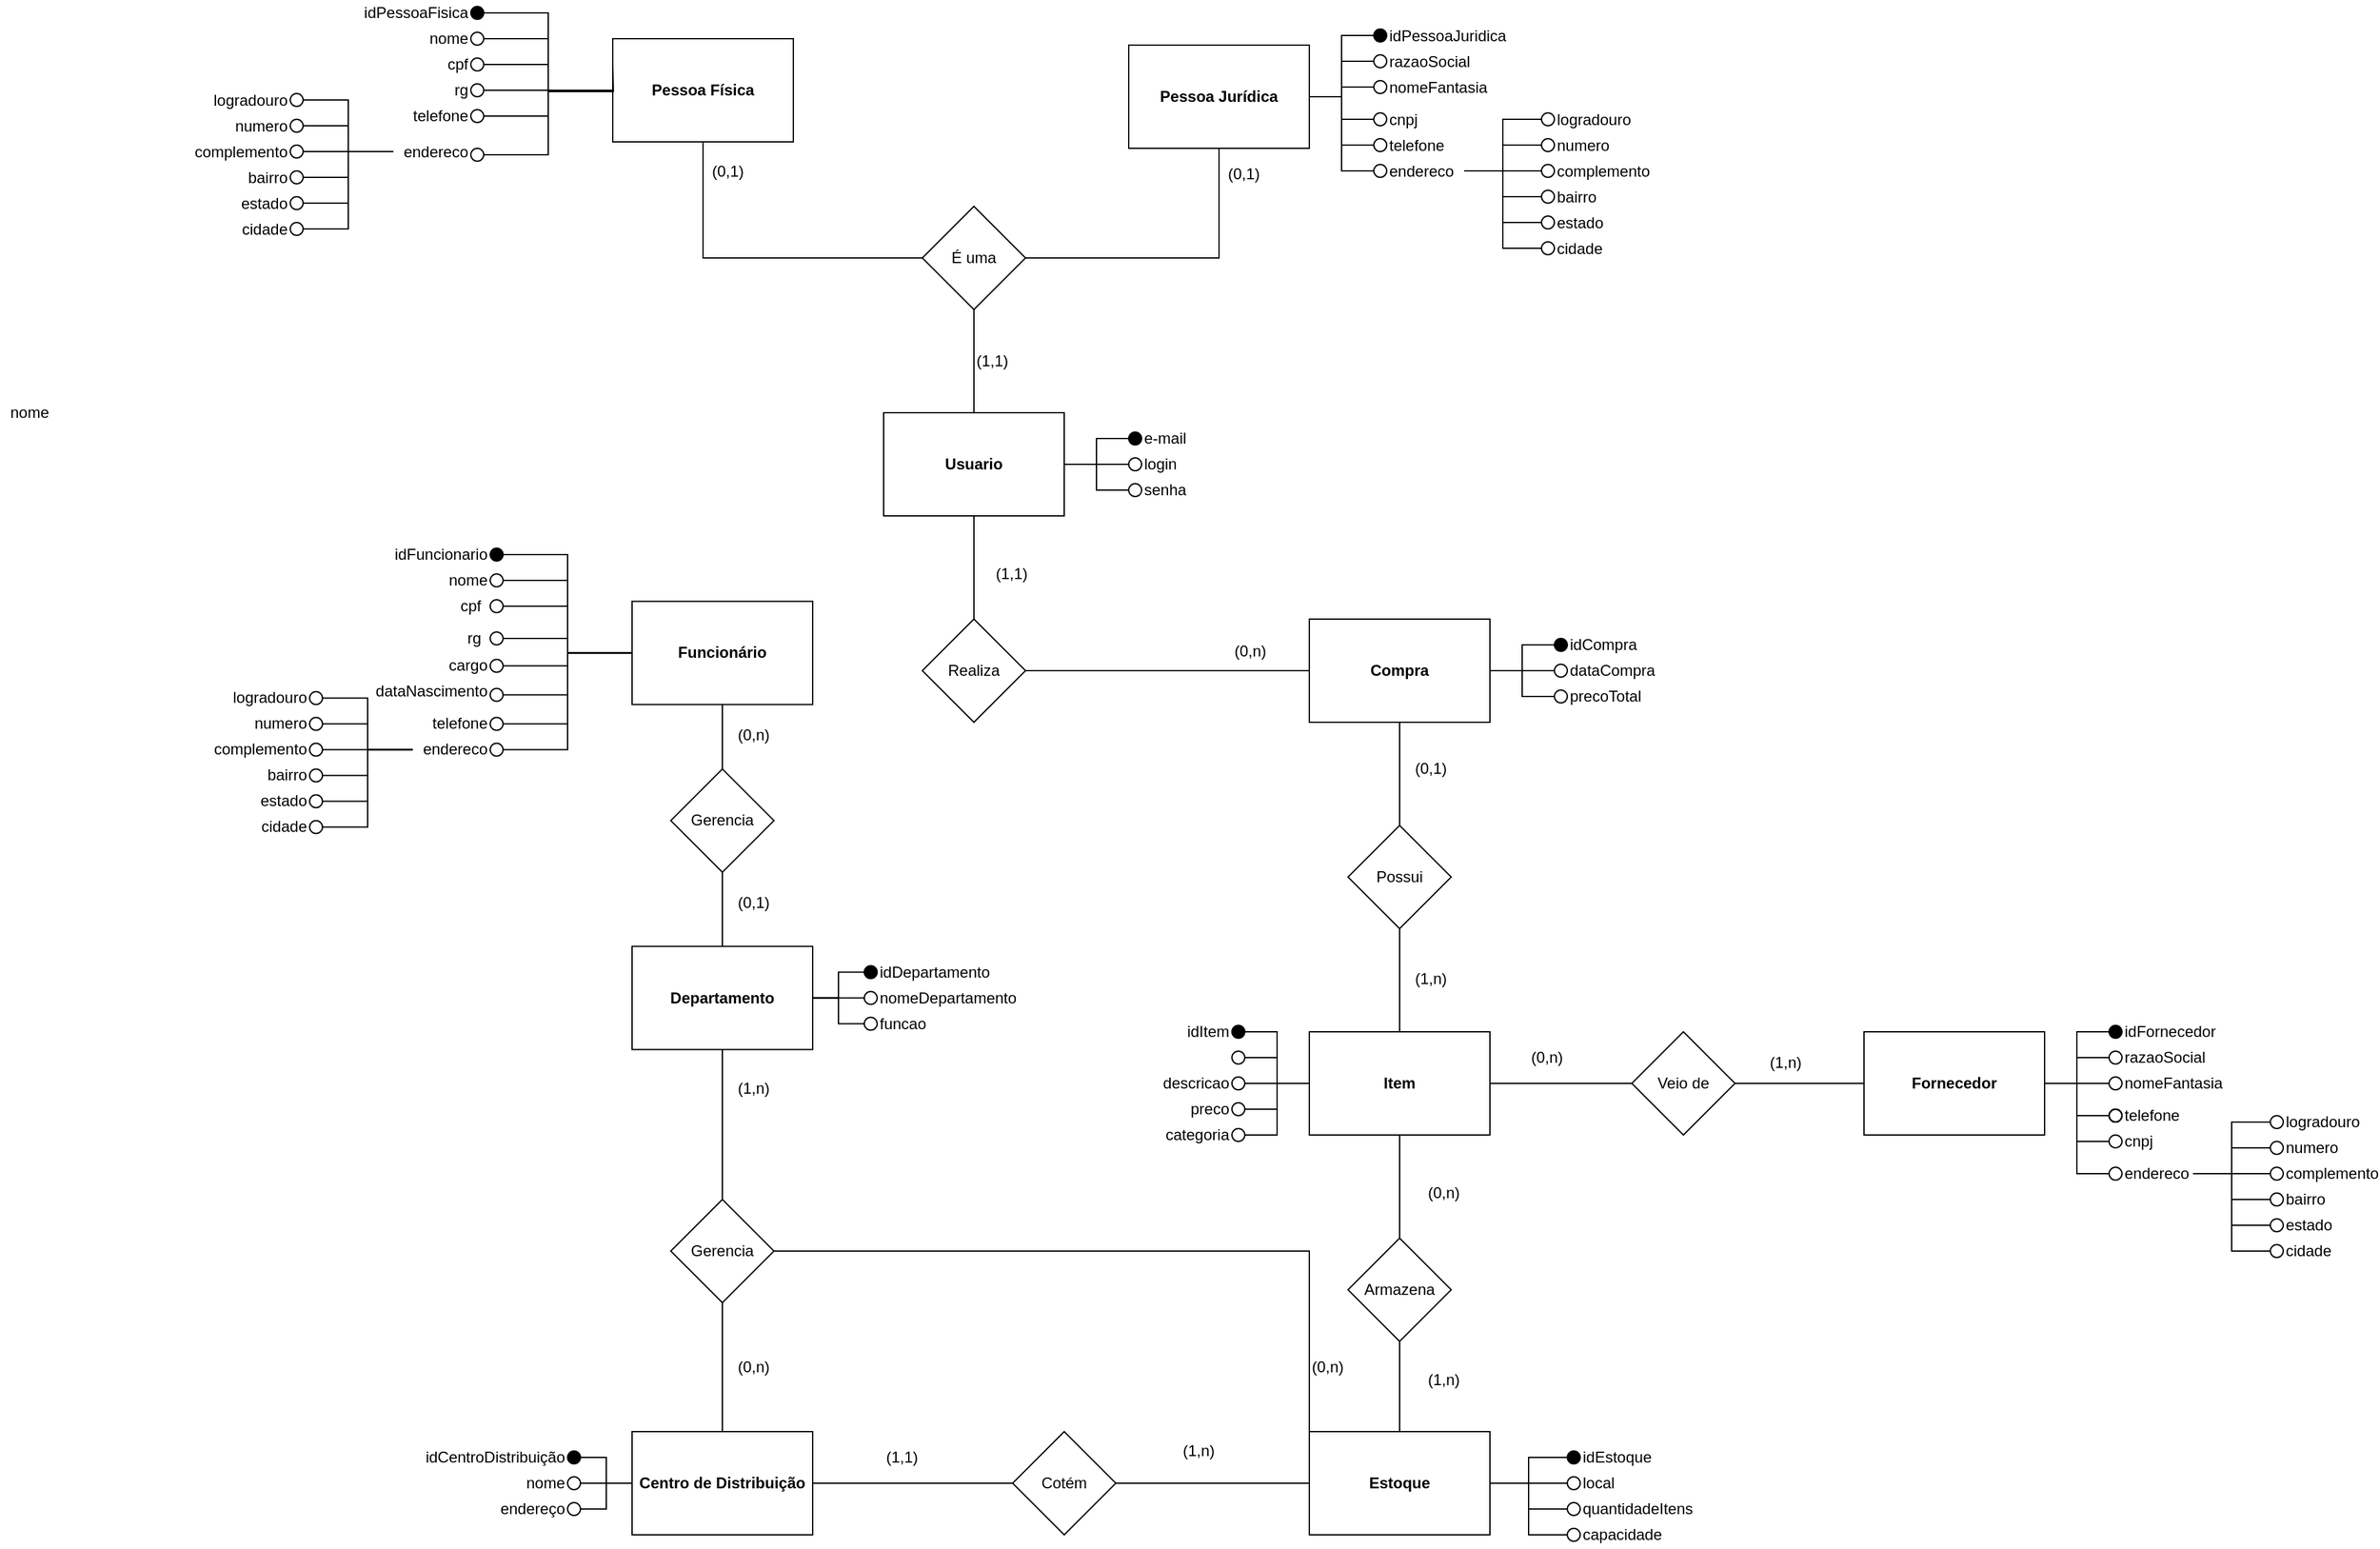 <mxfile version="14.9.6" type="google"><diagram id="R2lEEEUBdFMjLlhIrx00" name="Page-1"><mxGraphModel dx="2297" dy="1920" grid="1" gridSize="10" guides="1" tooltips="1" connect="1" arrows="1" fold="1" page="1" pageScale="1" pageWidth="850" pageHeight="1100" math="0" shadow="0" extFonts="Permanent Marker^https://fonts.googleapis.com/css?family=Permanent+Marker"><root><mxCell id="0"/><mxCell id="1" parent="0"/><mxCell id="a_l9QPRQ6GL0Jm63vbGd-34" value="" style="edgeStyle=orthogonalEdgeStyle;rounded=0;orthogonalLoop=1;jettySize=auto;html=1;endArrow=none;endFill=0;" parent="1" source="a_l9QPRQ6GL0Jm63vbGd-1" target="a_l9QPRQ6GL0Jm63vbGd-33" edge="1"><mxGeometry relative="1" as="geometry"/></mxCell><mxCell id="a_l9QPRQ6GL0Jm63vbGd-1" value="&lt;b&gt;Usuario&lt;/b&gt;" style="whiteSpace=wrap;html=1;align=center;" parent="1" vertex="1"><mxGeometry x="535" y="150" width="140" height="80" as="geometry"/></mxCell><mxCell id="a_l9QPRQ6GL0Jm63vbGd-24" value="" style="edgeStyle=orthogonalEdgeStyle;rounded=0;orthogonalLoop=1;jettySize=auto;html=1;endArrow=none;endFill=0;" parent="1" source="a_l9QPRQ6GL0Jm63vbGd-5" target="a_l9QPRQ6GL0Jm63vbGd-1" edge="1"><mxGeometry relative="1" as="geometry"><Array as="points"><mxPoint x="700" y="170"/><mxPoint x="700" y="190"/></Array></mxGeometry></mxCell><mxCell id="a_l9QPRQ6GL0Jm63vbGd-5" value="" style="ellipse;whiteSpace=wrap;html=1;align=center;fillColor=#000000;" parent="1" vertex="1"><mxGeometry x="725" y="165" width="10" height="10" as="geometry"/></mxCell><mxCell id="a_l9QPRQ6GL0Jm63vbGd-7" value="e-mail" style="text;html=1;strokeColor=none;fillColor=none;align=left;verticalAlign=middle;whiteSpace=wrap;rounded=0;" parent="1" vertex="1"><mxGeometry x="735" y="160" width="40" height="20" as="geometry"/></mxCell><mxCell id="a_l9QPRQ6GL0Jm63vbGd-26" value="" style="edgeStyle=orthogonalEdgeStyle;rounded=0;orthogonalLoop=1;jettySize=auto;html=1;endArrow=none;endFill=0;" parent="1" source="a_l9QPRQ6GL0Jm63vbGd-10" target="a_l9QPRQ6GL0Jm63vbGd-1" edge="1"><mxGeometry relative="1" as="geometry"/></mxCell><mxCell id="a_l9QPRQ6GL0Jm63vbGd-10" value="" style="ellipse;whiteSpace=wrap;html=1;align=center;fillColor=none;" parent="1" vertex="1"><mxGeometry x="725" y="185" width="10" height="10" as="geometry"/></mxCell><mxCell id="a_l9QPRQ6GL0Jm63vbGd-11" value="login" style="text;html=1;strokeColor=none;fillColor=none;align=left;verticalAlign=middle;whiteSpace=wrap;rounded=0;" parent="1" vertex="1"><mxGeometry x="735" y="180" width="40" height="20" as="geometry"/></mxCell><mxCell id="a_l9QPRQ6GL0Jm63vbGd-27" value="" style="edgeStyle=orthogonalEdgeStyle;rounded=0;orthogonalLoop=1;jettySize=auto;html=1;endArrow=none;endFill=0;" parent="1" source="a_l9QPRQ6GL0Jm63vbGd-12" target="a_l9QPRQ6GL0Jm63vbGd-1" edge="1"><mxGeometry relative="1" as="geometry"/></mxCell><mxCell id="a_l9QPRQ6GL0Jm63vbGd-12" value="" style="ellipse;whiteSpace=wrap;html=1;align=center;fillColor=none;" parent="1" vertex="1"><mxGeometry x="725" y="205" width="10" height="10" as="geometry"/></mxCell><mxCell id="a_l9QPRQ6GL0Jm63vbGd-30" value="senha" style="text;html=1;strokeColor=none;fillColor=none;align=left;verticalAlign=middle;whiteSpace=wrap;rounded=0;" parent="1" vertex="1"><mxGeometry x="735" y="200" width="40" height="20" as="geometry"/></mxCell><mxCell id="a_l9QPRQ6GL0Jm63vbGd-33" value="É uma" style="rhombus;whiteSpace=wrap;html=1;" parent="1" vertex="1"><mxGeometry x="565" y="-10" width="80" height="80" as="geometry"/></mxCell><mxCell id="a_l9QPRQ6GL0Jm63vbGd-71" style="edgeStyle=orthogonalEdgeStyle;rounded=0;orthogonalLoop=1;jettySize=auto;html=1;entryX=0;entryY=0.5;entryDx=0;entryDy=0;endArrow=none;endFill=0;" parent="1" source="a_l9QPRQ6GL0Jm63vbGd-55" target="a_l9QPRQ6GL0Jm63vbGd-33" edge="1"><mxGeometry relative="1" as="geometry"><Array as="points"><mxPoint x="395" y="30"/></Array></mxGeometry></mxCell><mxCell id="a_l9QPRQ6GL0Jm63vbGd-55" value="&lt;b&gt;Pessoa Física&lt;/b&gt;" style="whiteSpace=wrap;html=1;align=center;" parent="1" vertex="1"><mxGeometry x="325" y="-140" width="140" height="80" as="geometry"/></mxCell><mxCell id="a_l9QPRQ6GL0Jm63vbGd-391" style="edgeStyle=orthogonalEdgeStyle;rounded=0;orthogonalLoop=1;jettySize=auto;html=1;entryX=0;entryY=0.5;entryDx=0;entryDy=0;endArrow=none;endFill=0;" parent="1" source="a_l9QPRQ6GL0Jm63vbGd-57" target="a_l9QPRQ6GL0Jm63vbGd-55" edge="1"><mxGeometry relative="1" as="geometry"/></mxCell><mxCell id="a_l9QPRQ6GL0Jm63vbGd-57" value="" style="ellipse;whiteSpace=wrap;html=1;align=center;fillColor=#000000;" parent="1" vertex="1"><mxGeometry x="215" y="-165" width="10" height="10" as="geometry"/></mxCell><mxCell id="a_l9QPRQ6GL0Jm63vbGd-58" value="idPessoaFisica" style="text;html=1;strokeColor=none;fillColor=none;align=right;verticalAlign=middle;whiteSpace=wrap;rounded=0;" parent="1" vertex="1"><mxGeometry x="175" y="-170" width="40" height="20" as="geometry"/></mxCell><mxCell id="a_l9QPRQ6GL0Jm63vbGd-59" value="" style="edgeStyle=orthogonalEdgeStyle;rounded=0;orthogonalLoop=1;jettySize=auto;html=1;endArrow=none;endFill=0;" parent="1" source="a_l9QPRQ6GL0Jm63vbGd-60" edge="1"><mxGeometry relative="1" as="geometry"><mxPoint x="325" y="-120" as="targetPoint"/><Array as="points"><mxPoint x="275" y="-140"/><mxPoint x="275" y="-100"/><mxPoint x="325" y="-100"/></Array></mxGeometry></mxCell><mxCell id="a_l9QPRQ6GL0Jm63vbGd-60" value="" style="ellipse;whiteSpace=wrap;html=1;align=center;fillColor=none;" parent="1" vertex="1"><mxGeometry x="215" y="-145" width="10" height="10" as="geometry"/></mxCell><mxCell id="a_l9QPRQ6GL0Jm63vbGd-61" value="nome" style="text;html=1;strokeColor=none;fillColor=none;align=right;verticalAlign=middle;whiteSpace=wrap;rounded=0;" parent="1" vertex="1"><mxGeometry x="175" y="-150" width="40" height="20" as="geometry"/></mxCell><mxCell id="a_l9QPRQ6GL0Jm63vbGd-392" style="edgeStyle=orthogonalEdgeStyle;rounded=0;orthogonalLoop=1;jettySize=auto;html=1;endArrow=none;endFill=0;" parent="1" source="a_l9QPRQ6GL0Jm63vbGd-63" edge="1"><mxGeometry relative="1" as="geometry"><mxPoint x="325" y="-100" as="targetPoint"/><Array as="points"><mxPoint x="275" y="-120"/><mxPoint x="275" y="-100"/></Array></mxGeometry></mxCell><mxCell id="a_l9QPRQ6GL0Jm63vbGd-63" value="" style="ellipse;whiteSpace=wrap;html=1;align=center;fillColor=none;" parent="1" vertex="1"><mxGeometry x="215" y="-125" width="10" height="10" as="geometry"/></mxCell><mxCell id="a_l9QPRQ6GL0Jm63vbGd-64" value="cpf" style="text;html=1;strokeColor=none;fillColor=none;align=right;verticalAlign=middle;whiteSpace=wrap;rounded=0;" parent="1" vertex="1"><mxGeometry x="175" y="-130" width="40" height="20" as="geometry"/></mxCell><mxCell id="a_l9QPRQ6GL0Jm63vbGd-65" value="" style="edgeStyle=orthogonalEdgeStyle;rounded=0;orthogonalLoop=1;jettySize=auto;html=1;endArrow=none;endFill=0;" parent="1" source="a_l9QPRQ6GL0Jm63vbGd-66" edge="1"><mxGeometry relative="1" as="geometry"><mxPoint x="325" y="-120" as="targetPoint"/></mxGeometry></mxCell><mxCell id="a_l9QPRQ6GL0Jm63vbGd-66" value="" style="ellipse;whiteSpace=wrap;html=1;align=center;fillColor=none;" parent="1" vertex="1"><mxGeometry x="215" y="-105" width="10" height="10" as="geometry"/></mxCell><mxCell id="a_l9QPRQ6GL0Jm63vbGd-70" value="rg" style="text;html=1;strokeColor=none;fillColor=none;align=right;verticalAlign=middle;whiteSpace=wrap;rounded=0;" parent="1" vertex="1"><mxGeometry x="175" y="-110" width="40" height="20" as="geometry"/></mxCell><mxCell id="a_l9QPRQ6GL0Jm63vbGd-88" style="edgeStyle=orthogonalEdgeStyle;rounded=0;orthogonalLoop=1;jettySize=auto;html=1;entryX=1;entryY=0.5;entryDx=0;entryDy=0;endArrow=none;endFill=0;" parent="1" source="a_l9QPRQ6GL0Jm63vbGd-72" target="a_l9QPRQ6GL0Jm63vbGd-33" edge="1"><mxGeometry relative="1" as="geometry"><Array as="points"><mxPoint x="795" y="30"/></Array></mxGeometry></mxCell><mxCell id="a_l9QPRQ6GL0Jm63vbGd-72" value="&lt;b&gt;Pessoa Jurídica&lt;/b&gt;" style="whiteSpace=wrap;html=1;align=center;" parent="1" vertex="1"><mxGeometry x="725" y="-135" width="140" height="80" as="geometry"/></mxCell><mxCell id="a_l9QPRQ6GL0Jm63vbGd-400" style="edgeStyle=orthogonalEdgeStyle;rounded=0;orthogonalLoop=1;jettySize=auto;html=1;entryX=1;entryY=0.5;entryDx=0;entryDy=0;endArrow=none;endFill=0;" parent="1" source="a_l9QPRQ6GL0Jm63vbGd-74" target="a_l9QPRQ6GL0Jm63vbGd-72" edge="1"><mxGeometry relative="1" as="geometry"/></mxCell><mxCell id="a_l9QPRQ6GL0Jm63vbGd-74" value="" style="ellipse;whiteSpace=wrap;html=1;align=center;fillColor=#000000;" parent="1" vertex="1"><mxGeometry x="915" y="-147.5" width="10" height="10" as="geometry"/></mxCell><mxCell id="a_l9QPRQ6GL0Jm63vbGd-75" value="idPessoaJuridica" style="text;html=1;strokeColor=none;fillColor=none;align=left;verticalAlign=middle;whiteSpace=wrap;rounded=0;" parent="1" vertex="1"><mxGeometry x="925" y="-152.5" width="100" height="20" as="geometry"/></mxCell><mxCell id="a_l9QPRQ6GL0Jm63vbGd-76" value="" style="edgeStyle=orthogonalEdgeStyle;rounded=0;orthogonalLoop=1;jettySize=auto;html=1;endArrow=none;endFill=0;" parent="1" source="a_l9QPRQ6GL0Jm63vbGd-77" target="a_l9QPRQ6GL0Jm63vbGd-72" edge="1"><mxGeometry relative="1" as="geometry"/></mxCell><mxCell id="a_l9QPRQ6GL0Jm63vbGd-77" value="" style="ellipse;whiteSpace=wrap;html=1;align=center;fillColor=none;" parent="1" vertex="1"><mxGeometry x="915" y="-127.5" width="10" height="10" as="geometry"/></mxCell><mxCell id="a_l9QPRQ6GL0Jm63vbGd-78" value="razaoSocial" style="text;html=1;strokeColor=none;fillColor=none;align=left;verticalAlign=middle;whiteSpace=wrap;rounded=0;" parent="1" vertex="1"><mxGeometry x="925" y="-132.5" width="40" height="20" as="geometry"/></mxCell><mxCell id="a_l9QPRQ6GL0Jm63vbGd-79" value="" style="edgeStyle=orthogonalEdgeStyle;rounded=0;orthogonalLoop=1;jettySize=auto;html=1;endArrow=none;endFill=0;" parent="1" source="a_l9QPRQ6GL0Jm63vbGd-80" target="a_l9QPRQ6GL0Jm63vbGd-72" edge="1"><mxGeometry relative="1" as="geometry"/></mxCell><mxCell id="a_l9QPRQ6GL0Jm63vbGd-80" value="" style="ellipse;whiteSpace=wrap;html=1;align=center;fillColor=none;" parent="1" vertex="1"><mxGeometry x="915" y="-107.5" width="10" height="10" as="geometry"/></mxCell><mxCell id="a_l9QPRQ6GL0Jm63vbGd-81" value="nomeFantasia" style="text;html=1;strokeColor=none;fillColor=none;align=left;verticalAlign=middle;whiteSpace=wrap;rounded=0;" parent="1" vertex="1"><mxGeometry x="925" y="-112.5" width="40" height="20" as="geometry"/></mxCell><mxCell id="a_l9QPRQ6GL0Jm63vbGd-82" value="" style="edgeStyle=orthogonalEdgeStyle;rounded=0;orthogonalLoop=1;jettySize=auto;html=1;endArrow=none;endFill=0;" parent="1" source="a_l9QPRQ6GL0Jm63vbGd-83" target="a_l9QPRQ6GL0Jm63vbGd-72" edge="1"><mxGeometry relative="1" as="geometry"/></mxCell><mxCell id="a_l9QPRQ6GL0Jm63vbGd-83" value="" style="ellipse;whiteSpace=wrap;html=1;align=center;fillColor=none;" parent="1" vertex="1"><mxGeometry x="915" y="-82.5" width="10" height="10" as="geometry"/></mxCell><mxCell id="a_l9QPRQ6GL0Jm63vbGd-87" value="cnpj" style="text;html=1;strokeColor=none;fillColor=none;align=left;verticalAlign=middle;whiteSpace=wrap;rounded=0;" parent="1" vertex="1"><mxGeometry x="925" y="-87.5" width="40" height="20" as="geometry"/></mxCell><mxCell id="a_l9QPRQ6GL0Jm63vbGd-108" value="" style="edgeStyle=orthogonalEdgeStyle;rounded=0;orthogonalLoop=1;jettySize=auto;html=1;endArrow=none;endFill=0;startArrow=none;" parent="1" source="a_l9QPRQ6GL0Jm63vbGd-127" target="a_l9QPRQ6GL0Jm63vbGd-92" edge="1"><mxGeometry relative="1" as="geometry"/></mxCell><mxCell id="a_l9QPRQ6GL0Jm63vbGd-195" value="" style="edgeStyle=orthogonalEdgeStyle;rounded=0;orthogonalLoop=1;jettySize=auto;html=1;endArrow=none;endFill=0;" parent="1" source="a_l9QPRQ6GL0Jm63vbGd-92" target="a_l9QPRQ6GL0Jm63vbGd-194" edge="1"><mxGeometry relative="1" as="geometry"/></mxCell><mxCell id="a_l9QPRQ6GL0Jm63vbGd-92" value="&lt;b&gt;Compra&lt;/b&gt;" style="whiteSpace=wrap;html=1;align=center;" parent="1" vertex="1"><mxGeometry x="865" y="310" width="140" height="80" as="geometry"/></mxCell><mxCell id="a_l9QPRQ6GL0Jm63vbGd-93" value="" style="edgeStyle=orthogonalEdgeStyle;rounded=0;orthogonalLoop=1;jettySize=auto;html=1;endArrow=none;endFill=0;" parent="1" source="a_l9QPRQ6GL0Jm63vbGd-94" target="a_l9QPRQ6GL0Jm63vbGd-92" edge="1"><mxGeometry relative="1" as="geometry"><Array as="points"><mxPoint x="1030" y="330"/><mxPoint x="1030" y="350"/></Array></mxGeometry></mxCell><mxCell id="a_l9QPRQ6GL0Jm63vbGd-94" value="" style="ellipse;whiteSpace=wrap;html=1;align=center;fillColor=#000000;" parent="1" vertex="1"><mxGeometry x="1055" y="325" width="10" height="10" as="geometry"/></mxCell><mxCell id="a_l9QPRQ6GL0Jm63vbGd-95" value="idCompra" style="text;html=1;strokeColor=none;fillColor=none;align=left;verticalAlign=middle;whiteSpace=wrap;rounded=0;" parent="1" vertex="1"><mxGeometry x="1065" y="320" width="40" height="20" as="geometry"/></mxCell><mxCell id="a_l9QPRQ6GL0Jm63vbGd-96" value="" style="edgeStyle=orthogonalEdgeStyle;rounded=0;orthogonalLoop=1;jettySize=auto;html=1;endArrow=none;endFill=0;" parent="1" source="a_l9QPRQ6GL0Jm63vbGd-97" target="a_l9QPRQ6GL0Jm63vbGd-92" edge="1"><mxGeometry relative="1" as="geometry"/></mxCell><mxCell id="a_l9QPRQ6GL0Jm63vbGd-97" value="" style="ellipse;whiteSpace=wrap;html=1;align=center;fillColor=none;" parent="1" vertex="1"><mxGeometry x="1055" y="345" width="10" height="10" as="geometry"/></mxCell><mxCell id="a_l9QPRQ6GL0Jm63vbGd-98" value="dataCompra" style="text;html=1;strokeColor=none;fillColor=none;align=left;verticalAlign=middle;whiteSpace=wrap;rounded=0;" parent="1" vertex="1"><mxGeometry x="1065" y="340" width="40" height="20" as="geometry"/></mxCell><mxCell id="a_l9QPRQ6GL0Jm63vbGd-99" value="" style="edgeStyle=orthogonalEdgeStyle;rounded=0;orthogonalLoop=1;jettySize=auto;html=1;endArrow=none;endFill=0;" parent="1" source="a_l9QPRQ6GL0Jm63vbGd-100" target="a_l9QPRQ6GL0Jm63vbGd-92" edge="1"><mxGeometry relative="1" as="geometry"/></mxCell><mxCell id="a_l9QPRQ6GL0Jm63vbGd-100" value="" style="ellipse;whiteSpace=wrap;html=1;align=center;fillColor=none;" parent="1" vertex="1"><mxGeometry x="1055" y="365" width="10" height="10" as="geometry"/></mxCell><mxCell id="a_l9QPRQ6GL0Jm63vbGd-101" value="precoTotal" style="text;html=1;strokeColor=none;fillColor=none;align=left;verticalAlign=middle;whiteSpace=wrap;rounded=0;" parent="1" vertex="1"><mxGeometry x="1065" y="360" width="40" height="20" as="geometry"/></mxCell><mxCell id="a_l9QPRQ6GL0Jm63vbGd-193" value="" style="edgeStyle=orthogonalEdgeStyle;rounded=0;orthogonalLoop=1;jettySize=auto;html=1;endArrow=none;endFill=0;" parent="1" source="a_l9QPRQ6GL0Jm63vbGd-127" target="a_l9QPRQ6GL0Jm63vbGd-1" edge="1"><mxGeometry relative="1" as="geometry"/></mxCell><mxCell id="a_l9QPRQ6GL0Jm63vbGd-127" value="Realiza" style="rhombus;whiteSpace=wrap;html=1;" parent="1" vertex="1"><mxGeometry x="565" y="310" width="80" height="80" as="geometry"/></mxCell><mxCell id="a_l9QPRQ6GL0Jm63vbGd-399" style="edgeStyle=orthogonalEdgeStyle;rounded=0;orthogonalLoop=1;jettySize=auto;html=1;entryX=1;entryY=0.5;entryDx=0;entryDy=0;endArrow=none;endFill=0;" parent="1" source="a_l9QPRQ6GL0Jm63vbGd-136" target="a_l9QPRQ6GL0Jm63vbGd-72" edge="1"><mxGeometry relative="1" as="geometry"/></mxCell><mxCell id="a_l9QPRQ6GL0Jm63vbGd-136" value="" style="ellipse;whiteSpace=wrap;html=1;align=center;fillColor=none;" parent="1" vertex="1"><mxGeometry x="915" y="-42.5" width="10" height="10" as="geometry"/></mxCell><mxCell id="a_l9QPRQ6GL0Jm63vbGd-137" value="endereco" style="text;html=1;strokeColor=none;fillColor=none;align=left;verticalAlign=middle;whiteSpace=wrap;rounded=0;" parent="1" vertex="1"><mxGeometry x="925" y="-47.5" width="40" height="20" as="geometry"/></mxCell><mxCell id="a_l9QPRQ6GL0Jm63vbGd-152" value="" style="edgeStyle=orthogonalEdgeStyle;rounded=0;orthogonalLoop=1;jettySize=auto;html=1;endArrow=none;endFill=0;" parent="1" source="a_l9QPRQ6GL0Jm63vbGd-139" edge="1"><mxGeometry relative="1" as="geometry"><mxPoint x="985" y="-37.5" as="targetPoint"/><Array as="points"><mxPoint x="1015" y="-77.5"/><mxPoint x="1015" y="-37.5"/></Array></mxGeometry></mxCell><mxCell id="a_l9QPRQ6GL0Jm63vbGd-139" value="" style="ellipse;whiteSpace=wrap;html=1;align=center;fillColor=none;" parent="1" vertex="1"><mxGeometry x="1045" y="-82.5" width="10" height="10" as="geometry"/></mxCell><mxCell id="a_l9QPRQ6GL0Jm63vbGd-140" value="logradouro" style="text;html=1;strokeColor=none;fillColor=none;align=left;verticalAlign=middle;whiteSpace=wrap;rounded=0;" parent="1" vertex="1"><mxGeometry x="1055" y="-87.5" width="60" height="20" as="geometry"/></mxCell><mxCell id="a_l9QPRQ6GL0Jm63vbGd-153" style="edgeStyle=orthogonalEdgeStyle;rounded=0;orthogonalLoop=1;jettySize=auto;html=1;endArrow=none;endFill=0;" parent="1" source="a_l9QPRQ6GL0Jm63vbGd-141" edge="1"><mxGeometry relative="1" as="geometry"><mxPoint x="985" y="-37.5" as="targetPoint"/><Array as="points"><mxPoint x="1015" y="-57.5"/><mxPoint x="1015" y="-37.5"/></Array></mxGeometry></mxCell><mxCell id="a_l9QPRQ6GL0Jm63vbGd-141" value="" style="ellipse;whiteSpace=wrap;html=1;align=center;fillColor=none;" parent="1" vertex="1"><mxGeometry x="1045" y="-62.5" width="10" height="10" as="geometry"/></mxCell><mxCell id="a_l9QPRQ6GL0Jm63vbGd-142" value="numero" style="text;html=1;strokeColor=none;fillColor=none;align=left;verticalAlign=middle;whiteSpace=wrap;rounded=0;" parent="1" vertex="1"><mxGeometry x="1055" y="-67.5" width="40" height="20" as="geometry"/></mxCell><mxCell id="a_l9QPRQ6GL0Jm63vbGd-154" style="edgeStyle=orthogonalEdgeStyle;rounded=0;orthogonalLoop=1;jettySize=auto;html=1;endArrow=none;endFill=0;" parent="1" source="a_l9QPRQ6GL0Jm63vbGd-143" edge="1"><mxGeometry relative="1" as="geometry"><mxPoint x="985" y="-37.5" as="targetPoint"/><Array as="points"><mxPoint x="1045" y="-37.5"/><mxPoint x="1045" y="-37.5"/></Array></mxGeometry></mxCell><mxCell id="a_l9QPRQ6GL0Jm63vbGd-143" value="" style="ellipse;whiteSpace=wrap;html=1;align=center;fillColor=none;" parent="1" vertex="1"><mxGeometry x="1045" y="-42.5" width="10" height="10" as="geometry"/></mxCell><mxCell id="a_l9QPRQ6GL0Jm63vbGd-144" value="complemento" style="text;html=1;strokeColor=none;fillColor=none;align=left;verticalAlign=middle;whiteSpace=wrap;rounded=0;" parent="1" vertex="1"><mxGeometry x="1055" y="-47.5" width="40" height="20" as="geometry"/></mxCell><mxCell id="a_l9QPRQ6GL0Jm63vbGd-156" style="edgeStyle=orthogonalEdgeStyle;rounded=0;orthogonalLoop=1;jettySize=auto;html=1;endArrow=none;endFill=0;" parent="1" source="a_l9QPRQ6GL0Jm63vbGd-145" edge="1"><mxGeometry relative="1" as="geometry"><mxPoint x="985" y="-37.5" as="targetPoint"/><Array as="points"><mxPoint x="1015" y="-17.5"/><mxPoint x="1015" y="-37.5"/></Array></mxGeometry></mxCell><mxCell id="a_l9QPRQ6GL0Jm63vbGd-145" value="" style="ellipse;whiteSpace=wrap;html=1;align=center;fillColor=none;" parent="1" vertex="1"><mxGeometry x="1045" y="-22.5" width="10" height="10" as="geometry"/></mxCell><mxCell id="a_l9QPRQ6GL0Jm63vbGd-146" value="bairro" style="text;html=1;strokeColor=none;fillColor=none;align=left;verticalAlign=middle;whiteSpace=wrap;rounded=0;" parent="1" vertex="1"><mxGeometry x="1055" y="-27.5" width="40" height="20" as="geometry"/></mxCell><mxCell id="a_l9QPRQ6GL0Jm63vbGd-157" style="edgeStyle=orthogonalEdgeStyle;rounded=0;orthogonalLoop=1;jettySize=auto;html=1;endArrow=none;endFill=0;" parent="1" source="a_l9QPRQ6GL0Jm63vbGd-147" edge="1"><mxGeometry relative="1" as="geometry"><mxPoint x="985" y="-37.5" as="targetPoint"/><Array as="points"><mxPoint x="1015" y="2.5"/><mxPoint x="1015" y="-37.5"/></Array></mxGeometry></mxCell><mxCell id="a_l9QPRQ6GL0Jm63vbGd-147" value="" style="ellipse;whiteSpace=wrap;html=1;align=center;fillColor=none;" parent="1" vertex="1"><mxGeometry x="1045" y="-2.5" width="10" height="10" as="geometry"/></mxCell><mxCell id="a_l9QPRQ6GL0Jm63vbGd-148" value="estado" style="text;html=1;strokeColor=none;fillColor=none;align=left;verticalAlign=middle;whiteSpace=wrap;rounded=0;" parent="1" vertex="1"><mxGeometry x="1055" y="-7.5" width="40" height="20" as="geometry"/></mxCell><mxCell id="a_l9QPRQ6GL0Jm63vbGd-158" style="edgeStyle=orthogonalEdgeStyle;rounded=0;orthogonalLoop=1;jettySize=auto;html=1;endArrow=none;endFill=0;" parent="1" source="a_l9QPRQ6GL0Jm63vbGd-150" edge="1"><mxGeometry relative="1" as="geometry"><mxPoint x="985" y="-37.5" as="targetPoint"/><Array as="points"><mxPoint x="1015" y="22.5"/><mxPoint x="1015" y="-37.5"/></Array></mxGeometry></mxCell><mxCell id="a_l9QPRQ6GL0Jm63vbGd-150" value="" style="ellipse;whiteSpace=wrap;html=1;align=center;fillColor=none;" parent="1" vertex="1"><mxGeometry x="1045" y="17.5" width="10" height="10" as="geometry"/></mxCell><mxCell id="a_l9QPRQ6GL0Jm63vbGd-151" value="cidade" style="text;html=1;strokeColor=none;fillColor=none;align=left;verticalAlign=middle;whiteSpace=wrap;rounded=0;" parent="1" vertex="1"><mxGeometry x="1055" y="12.5" width="40" height="20" as="geometry"/></mxCell><mxCell id="a_l9QPRQ6GL0Jm63vbGd-159" value="logradouro" style="text;html=1;strokeColor=none;fillColor=none;align=right;verticalAlign=middle;whiteSpace=wrap;rounded=0;" parent="1" vertex="1"><mxGeometry x="5" y="-102.5" width="70" height="20" as="geometry"/></mxCell><mxCell id="a_l9QPRQ6GL0Jm63vbGd-160" value="numero" style="text;html=1;strokeColor=none;fillColor=none;align=right;verticalAlign=middle;whiteSpace=wrap;rounded=0;" parent="1" vertex="1"><mxGeometry x="35" y="-82.5" width="40" height="20" as="geometry"/></mxCell><mxCell id="a_l9QPRQ6GL0Jm63vbGd-161" value="complemento" style="text;html=1;strokeColor=none;fillColor=none;align=right;verticalAlign=middle;whiteSpace=wrap;rounded=0;" parent="1" vertex="1"><mxGeometry x="35" y="-62.5" width="40" height="20" as="geometry"/></mxCell><mxCell id="a_l9QPRQ6GL0Jm63vbGd-162" value="bairro" style="text;html=1;strokeColor=none;fillColor=none;align=right;verticalAlign=middle;whiteSpace=wrap;rounded=0;" parent="1" vertex="1"><mxGeometry x="35" y="-42.5" width="40" height="20" as="geometry"/></mxCell><mxCell id="a_l9QPRQ6GL0Jm63vbGd-163" value="estado" style="text;html=1;strokeColor=none;fillColor=none;align=right;verticalAlign=middle;whiteSpace=wrap;rounded=0;" parent="1" vertex="1"><mxGeometry x="35" y="-22.5" width="40" height="20" as="geometry"/></mxCell><mxCell id="a_l9QPRQ6GL0Jm63vbGd-164" value="cidade" style="text;html=1;strokeColor=none;fillColor=none;align=right;verticalAlign=middle;whiteSpace=wrap;rounded=0;" parent="1" vertex="1"><mxGeometry x="35" y="-2.5" width="40" height="20" as="geometry"/></mxCell><mxCell id="a_l9QPRQ6GL0Jm63vbGd-179" style="edgeStyle=orthogonalEdgeStyle;rounded=0;orthogonalLoop=1;jettySize=auto;html=1;entryX=0;entryY=0.5;entryDx=0;entryDy=0;endArrow=none;endFill=0;" parent="1" source="a_l9QPRQ6GL0Jm63vbGd-166" target="a_l9QPRQ6GL0Jm63vbGd-176" edge="1"><mxGeometry relative="1" as="geometry"/></mxCell><mxCell id="a_l9QPRQ6GL0Jm63vbGd-166" value="" style="ellipse;whiteSpace=wrap;html=1;align=center;fillColor=none;" parent="1" vertex="1"><mxGeometry x="75" y="-97.5" width="10" height="10" as="geometry"/></mxCell><mxCell id="a_l9QPRQ6GL0Jm63vbGd-182" style="edgeStyle=orthogonalEdgeStyle;rounded=0;orthogonalLoop=1;jettySize=auto;html=1;entryX=0;entryY=0.5;entryDx=0;entryDy=0;endArrow=none;endFill=0;" parent="1" source="a_l9QPRQ6GL0Jm63vbGd-167" target="a_l9QPRQ6GL0Jm63vbGd-176" edge="1"><mxGeometry relative="1" as="geometry"/></mxCell><mxCell id="a_l9QPRQ6GL0Jm63vbGd-167" value="" style="ellipse;whiteSpace=wrap;html=1;align=center;fillColor=none;" parent="1" vertex="1"><mxGeometry x="75" y="-77.5" width="10" height="10" as="geometry"/></mxCell><mxCell id="a_l9QPRQ6GL0Jm63vbGd-183" style="edgeStyle=orthogonalEdgeStyle;rounded=0;orthogonalLoop=1;jettySize=auto;html=1;endArrow=none;endFill=0;" parent="1" source="a_l9QPRQ6GL0Jm63vbGd-168" edge="1"><mxGeometry relative="1" as="geometry"><mxPoint x="125" y="-52.5" as="targetPoint"/></mxGeometry></mxCell><mxCell id="a_l9QPRQ6GL0Jm63vbGd-168" value="" style="ellipse;whiteSpace=wrap;html=1;align=center;fillColor=none;" parent="1" vertex="1"><mxGeometry x="75" y="-57.5" width="10" height="10" as="geometry"/></mxCell><mxCell id="a_l9QPRQ6GL0Jm63vbGd-184" style="edgeStyle=orthogonalEdgeStyle;rounded=0;orthogonalLoop=1;jettySize=auto;html=1;entryX=0;entryY=0.5;entryDx=0;entryDy=0;endArrow=none;endFill=0;" parent="1" source="a_l9QPRQ6GL0Jm63vbGd-169" target="a_l9QPRQ6GL0Jm63vbGd-176" edge="1"><mxGeometry relative="1" as="geometry"/></mxCell><mxCell id="a_l9QPRQ6GL0Jm63vbGd-169" value="" style="ellipse;whiteSpace=wrap;html=1;align=center;fillColor=none;" parent="1" vertex="1"><mxGeometry x="75" y="-37.5" width="10" height="10" as="geometry"/></mxCell><mxCell id="a_l9QPRQ6GL0Jm63vbGd-185" style="edgeStyle=orthogonalEdgeStyle;rounded=0;orthogonalLoop=1;jettySize=auto;html=1;entryX=0;entryY=0.5;entryDx=0;entryDy=0;endArrow=none;endFill=0;" parent="1" source="a_l9QPRQ6GL0Jm63vbGd-170" target="a_l9QPRQ6GL0Jm63vbGd-176" edge="1"><mxGeometry relative="1" as="geometry"/></mxCell><mxCell id="a_l9QPRQ6GL0Jm63vbGd-170" value="" style="ellipse;whiteSpace=wrap;html=1;align=center;fillColor=none;" parent="1" vertex="1"><mxGeometry x="75" y="-17.5" width="10" height="10" as="geometry"/></mxCell><mxCell id="a_l9QPRQ6GL0Jm63vbGd-187" style="edgeStyle=orthogonalEdgeStyle;rounded=0;orthogonalLoop=1;jettySize=auto;html=1;entryX=0;entryY=0.5;entryDx=0;entryDy=0;endArrow=none;endFill=0;" parent="1" source="a_l9QPRQ6GL0Jm63vbGd-171" target="a_l9QPRQ6GL0Jm63vbGd-176" edge="1"><mxGeometry relative="1" as="geometry"/></mxCell><mxCell id="a_l9QPRQ6GL0Jm63vbGd-171" value="" style="ellipse;whiteSpace=wrap;html=1;align=center;fillColor=none;" parent="1" vertex="1"><mxGeometry x="75" y="2.5" width="10" height="10" as="geometry"/></mxCell><mxCell id="a_l9QPRQ6GL0Jm63vbGd-178" style="edgeStyle=orthogonalEdgeStyle;rounded=0;orthogonalLoop=1;jettySize=auto;html=1;endArrow=none;endFill=0;" parent="1" source="a_l9QPRQ6GL0Jm63vbGd-175" edge="1"><mxGeometry relative="1" as="geometry"><mxPoint x="325" y="-120" as="targetPoint"/><Array as="points"><mxPoint x="275" y="-50"/><mxPoint x="275" y="-100"/><mxPoint x="325" y="-100"/></Array></mxGeometry></mxCell><mxCell id="a_l9QPRQ6GL0Jm63vbGd-175" value="" style="ellipse;whiteSpace=wrap;html=1;align=center;fillColor=none;" parent="1" vertex="1"><mxGeometry x="215" y="-55" width="10" height="10" as="geometry"/></mxCell><mxCell id="a_l9QPRQ6GL0Jm63vbGd-176" value="endereco" style="text;html=1;strokeColor=none;fillColor=none;align=right;verticalAlign=middle;whiteSpace=wrap;rounded=0;" parent="1" vertex="1"><mxGeometry x="155" y="-62.5" width="60" height="20" as="geometry"/></mxCell><mxCell id="a_l9QPRQ6GL0Jm63vbGd-194" value="Possui" style="rhombus;whiteSpace=wrap;html=1;" parent="1" vertex="1"><mxGeometry x="895" y="470" width="80" height="80" as="geometry"/></mxCell><mxCell id="a_l9QPRQ6GL0Jm63vbGd-206" value="" style="edgeStyle=orthogonalEdgeStyle;rounded=0;orthogonalLoop=1;jettySize=auto;html=1;endArrow=none;endFill=0;" parent="1" source="a_l9QPRQ6GL0Jm63vbGd-196" target="a_l9QPRQ6GL0Jm63vbGd-194" edge="1"><mxGeometry relative="1" as="geometry"/></mxCell><mxCell id="a_l9QPRQ6GL0Jm63vbGd-219" value="" style="edgeStyle=orthogonalEdgeStyle;rounded=0;orthogonalLoop=1;jettySize=auto;html=1;endArrow=none;endFill=0;" parent="1" source="a_l9QPRQ6GL0Jm63vbGd-196" target="a_l9QPRQ6GL0Jm63vbGd-218" edge="1"><mxGeometry relative="1" as="geometry"/></mxCell><mxCell id="a_l9QPRQ6GL0Jm63vbGd-341" value="" style="edgeStyle=orthogonalEdgeStyle;rounded=0;orthogonalLoop=1;jettySize=auto;html=1;endArrow=none;endFill=0;" parent="1" source="a_l9QPRQ6GL0Jm63vbGd-196" target="a_l9QPRQ6GL0Jm63vbGd-340" edge="1"><mxGeometry relative="1" as="geometry"/></mxCell><mxCell id="a_l9QPRQ6GL0Jm63vbGd-196" value="&lt;b&gt;Item&lt;/b&gt;" style="whiteSpace=wrap;html=1;align=center;" parent="1" vertex="1"><mxGeometry x="865" y="630" width="140" height="80" as="geometry"/></mxCell><mxCell id="a_l9QPRQ6GL0Jm63vbGd-218" value="Armazena" style="rhombus;whiteSpace=wrap;html=1;" parent="1" vertex="1"><mxGeometry x="895" y="790" width="80" height="80" as="geometry"/></mxCell><mxCell id="a_l9QPRQ6GL0Jm63vbGd-236" value="" style="edgeStyle=orthogonalEdgeStyle;rounded=0;orthogonalLoop=1;jettySize=auto;html=1;endArrow=none;endFill=0;" parent="1" source="a_l9QPRQ6GL0Jm63vbGd-220" target="a_l9QPRQ6GL0Jm63vbGd-218" edge="1"><mxGeometry relative="1" as="geometry"/></mxCell><mxCell id="a_l9QPRQ6GL0Jm63vbGd-220" value="&lt;b&gt;Estoque&lt;/b&gt;" style="whiteSpace=wrap;html=1;align=center;" parent="1" vertex="1"><mxGeometry x="865" y="940" width="140" height="80" as="geometry"/></mxCell><mxCell id="a_l9QPRQ6GL0Jm63vbGd-221" value="" style="edgeStyle=orthogonalEdgeStyle;rounded=0;orthogonalLoop=1;jettySize=auto;html=1;endArrow=none;endFill=0;" parent="1" source="a_l9QPRQ6GL0Jm63vbGd-222" target="a_l9QPRQ6GL0Jm63vbGd-220" edge="1"><mxGeometry relative="1" as="geometry"/></mxCell><mxCell id="a_l9QPRQ6GL0Jm63vbGd-222" value="" style="ellipse;whiteSpace=wrap;html=1;align=center;fillColor=#000000;" parent="1" vertex="1"><mxGeometry x="1065" y="955" width="10" height="10" as="geometry"/></mxCell><mxCell id="a_l9QPRQ6GL0Jm63vbGd-223" value="idEstoque" style="text;html=1;strokeColor=none;fillColor=none;align=left;verticalAlign=middle;whiteSpace=wrap;rounded=0;" parent="1" vertex="1"><mxGeometry x="1075" y="950" width="40" height="20" as="geometry"/></mxCell><mxCell id="a_l9QPRQ6GL0Jm63vbGd-224" value="" style="edgeStyle=orthogonalEdgeStyle;rounded=0;orthogonalLoop=1;jettySize=auto;html=1;endArrow=none;endFill=0;" parent="1" source="a_l9QPRQ6GL0Jm63vbGd-225" target="a_l9QPRQ6GL0Jm63vbGd-220" edge="1"><mxGeometry relative="1" as="geometry"/></mxCell><mxCell id="a_l9QPRQ6GL0Jm63vbGd-225" value="" style="ellipse;whiteSpace=wrap;html=1;align=center;fillColor=none;" parent="1" vertex="1"><mxGeometry x="1065" y="975" width="10" height="10" as="geometry"/></mxCell><mxCell id="a_l9QPRQ6GL0Jm63vbGd-226" value="local" style="text;html=1;strokeColor=none;fillColor=none;align=left;verticalAlign=middle;whiteSpace=wrap;rounded=0;" parent="1" vertex="1"><mxGeometry x="1075" y="970" width="40" height="20" as="geometry"/></mxCell><mxCell id="a_l9QPRQ6GL0Jm63vbGd-227" value="" style="edgeStyle=orthogonalEdgeStyle;rounded=0;orthogonalLoop=1;jettySize=auto;html=1;endArrow=none;endFill=0;" parent="1" source="a_l9QPRQ6GL0Jm63vbGd-228" target="a_l9QPRQ6GL0Jm63vbGd-220" edge="1"><mxGeometry relative="1" as="geometry"><Array as="points"><mxPoint x="1035" y="1000"/><mxPoint x="1035" y="980"/></Array></mxGeometry></mxCell><mxCell id="a_l9QPRQ6GL0Jm63vbGd-228" value="" style="ellipse;whiteSpace=wrap;html=1;align=center;fillColor=none;" parent="1" vertex="1"><mxGeometry x="1065" y="995" width="10" height="10" as="geometry"/></mxCell><mxCell id="a_l9QPRQ6GL0Jm63vbGd-229" value="quantidadeItens" style="text;html=1;strokeColor=none;fillColor=none;align=left;verticalAlign=middle;whiteSpace=wrap;rounded=0;" parent="1" vertex="1"><mxGeometry x="1075" y="990" width="80" height="20" as="geometry"/></mxCell><mxCell id="a_l9QPRQ6GL0Jm63vbGd-342" value="" style="edgeStyle=orthogonalEdgeStyle;rounded=0;orthogonalLoop=1;jettySize=auto;html=1;endArrow=none;endFill=0;" parent="1" source="a_l9QPRQ6GL0Jm63vbGd-289" target="a_l9QPRQ6GL0Jm63vbGd-340" edge="1"><mxGeometry relative="1" as="geometry"/></mxCell><mxCell id="a_l9QPRQ6GL0Jm63vbGd-289" value="&lt;b&gt;Fornecedor&lt;/b&gt;" style="whiteSpace=wrap;html=1;align=center;" parent="1" vertex="1"><mxGeometry x="1295" y="630" width="140" height="80" as="geometry"/></mxCell><mxCell id="a_l9QPRQ6GL0Jm63vbGd-290" value="" style="edgeStyle=orthogonalEdgeStyle;rounded=0;orthogonalLoop=1;jettySize=auto;html=1;endArrow=none;endFill=0;" parent="1" source="a_l9QPRQ6GL0Jm63vbGd-291" target="a_l9QPRQ6GL0Jm63vbGd-289" edge="1"><mxGeometry relative="1" as="geometry"/></mxCell><mxCell id="a_l9QPRQ6GL0Jm63vbGd-291" value="" style="ellipse;whiteSpace=wrap;html=1;align=center;fillColor=#000000;" parent="1" vertex="1"><mxGeometry x="1485" y="625" width="10" height="10" as="geometry"/></mxCell><mxCell id="a_l9QPRQ6GL0Jm63vbGd-292" value="idFornecedor" style="text;html=1;strokeColor=none;fillColor=none;align=left;verticalAlign=middle;whiteSpace=wrap;rounded=0;" parent="1" vertex="1"><mxGeometry x="1495" y="620" width="100" height="20" as="geometry"/></mxCell><mxCell id="a_l9QPRQ6GL0Jm63vbGd-293" value="" style="edgeStyle=orthogonalEdgeStyle;rounded=0;orthogonalLoop=1;jettySize=auto;html=1;endArrow=none;endFill=0;" parent="1" source="a_l9QPRQ6GL0Jm63vbGd-294" target="a_l9QPRQ6GL0Jm63vbGd-289" edge="1"><mxGeometry relative="1" as="geometry"/></mxCell><mxCell id="a_l9QPRQ6GL0Jm63vbGd-294" value="" style="ellipse;whiteSpace=wrap;html=1;align=center;fillColor=none;" parent="1" vertex="1"><mxGeometry x="1485" y="645" width="10" height="10" as="geometry"/></mxCell><mxCell id="a_l9QPRQ6GL0Jm63vbGd-295" value="razaoSocial" style="text;html=1;strokeColor=none;fillColor=none;align=left;verticalAlign=middle;whiteSpace=wrap;rounded=0;" parent="1" vertex="1"><mxGeometry x="1495" y="640" width="40" height="20" as="geometry"/></mxCell><mxCell id="a_l9QPRQ6GL0Jm63vbGd-296" value="" style="edgeStyle=orthogonalEdgeStyle;rounded=0;orthogonalLoop=1;jettySize=auto;html=1;endArrow=none;endFill=0;" parent="1" source="a_l9QPRQ6GL0Jm63vbGd-297" target="a_l9QPRQ6GL0Jm63vbGd-289" edge="1"><mxGeometry relative="1" as="geometry"/></mxCell><mxCell id="a_l9QPRQ6GL0Jm63vbGd-297" value="" style="ellipse;whiteSpace=wrap;html=1;align=center;fillColor=none;" parent="1" vertex="1"><mxGeometry x="1485" y="665" width="10" height="10" as="geometry"/></mxCell><mxCell id="a_l9QPRQ6GL0Jm63vbGd-298" value="nomeFantasia" style="text;html=1;strokeColor=none;fillColor=none;align=left;verticalAlign=middle;whiteSpace=wrap;rounded=0;" parent="1" vertex="1"><mxGeometry x="1495" y="660" width="40" height="20" as="geometry"/></mxCell><mxCell id="a_l9QPRQ6GL0Jm63vbGd-299" value="" style="edgeStyle=orthogonalEdgeStyle;rounded=0;orthogonalLoop=1;jettySize=auto;html=1;endArrow=none;endFill=0;" parent="1" source="a_l9QPRQ6GL0Jm63vbGd-300" target="a_l9QPRQ6GL0Jm63vbGd-289" edge="1"><mxGeometry relative="1" as="geometry"/></mxCell><mxCell id="a_l9QPRQ6GL0Jm63vbGd-300" value="" style="ellipse;whiteSpace=wrap;html=1;align=center;fillColor=none;" parent="1" vertex="1"><mxGeometry x="1485" y="690" width="10" height="10" as="geometry"/></mxCell><mxCell id="a_l9QPRQ6GL0Jm63vbGd-302" value="" style="edgeStyle=orthogonalEdgeStyle;rounded=0;orthogonalLoop=1;jettySize=auto;html=1;endArrow=none;endFill=0;" parent="1" source="a_l9QPRQ6GL0Jm63vbGd-303" target="a_l9QPRQ6GL0Jm63vbGd-289" edge="1"><mxGeometry relative="1" as="geometry"/></mxCell><mxCell id="a_l9QPRQ6GL0Jm63vbGd-303" value="" style="ellipse;whiteSpace=wrap;html=1;align=center;fillColor=none;" parent="1" vertex="1"><mxGeometry x="1485" y="710" width="10" height="10" as="geometry"/></mxCell><mxCell id="a_l9QPRQ6GL0Jm63vbGd-304" value="endereco" style="text;html=1;strokeColor=none;fillColor=none;align=left;verticalAlign=middle;whiteSpace=wrap;rounded=0;" parent="1" vertex="1"><mxGeometry x="1495" y="730" width="40" height="20" as="geometry"/></mxCell><mxCell id="a_l9QPRQ6GL0Jm63vbGd-336" value="" style="edgeStyle=orthogonalEdgeStyle;rounded=0;orthogonalLoop=1;jettySize=auto;html=1;endArrow=none;endFill=0;" parent="1" source="a_l9QPRQ6GL0Jm63vbGd-323" target="a_l9QPRQ6GL0Jm63vbGd-196" edge="1"><mxGeometry relative="1" as="geometry"/></mxCell><mxCell id="a_l9QPRQ6GL0Jm63vbGd-323" value="" style="ellipse;whiteSpace=wrap;html=1;align=center;fillColor=#000000;" parent="1" vertex="1"><mxGeometry x="805" y="625" width="10" height="10" as="geometry"/></mxCell><mxCell id="a_l9QPRQ6GL0Jm63vbGd-324" value="idItem" style="text;html=1;strokeColor=none;fillColor=none;align=right;verticalAlign=middle;whiteSpace=wrap;rounded=0;" parent="1" vertex="1"><mxGeometry x="765" y="620" width="40" height="20" as="geometry"/></mxCell><mxCell id="a_l9QPRQ6GL0Jm63vbGd-335" value="" style="edgeStyle=orthogonalEdgeStyle;rounded=0;orthogonalLoop=1;jettySize=auto;html=1;endArrow=none;endFill=0;" parent="1" source="a_l9QPRQ6GL0Jm63vbGd-325" target="a_l9QPRQ6GL0Jm63vbGd-196" edge="1"><mxGeometry relative="1" as="geometry"/></mxCell><mxCell id="a_l9QPRQ6GL0Jm63vbGd-325" value="" style="ellipse;whiteSpace=wrap;html=1;align=center;fillColor=none;" parent="1" vertex="1"><mxGeometry x="805" y="645" width="10" height="10" as="geometry"/></mxCell><mxCell id="a_l9QPRQ6GL0Jm63vbGd-326" value="nome" style="text;html=1;strokeColor=none;fillColor=none;align=right;verticalAlign=middle;whiteSpace=wrap;rounded=0;" parent="1" vertex="1"><mxGeometry x="-150" y="140" width="40" height="20" as="geometry"/></mxCell><mxCell id="a_l9QPRQ6GL0Jm63vbGd-334" value="" style="edgeStyle=orthogonalEdgeStyle;rounded=0;orthogonalLoop=1;jettySize=auto;html=1;endArrow=none;endFill=0;" parent="1" source="a_l9QPRQ6GL0Jm63vbGd-327" target="a_l9QPRQ6GL0Jm63vbGd-196" edge="1"><mxGeometry relative="1" as="geometry"/></mxCell><mxCell id="a_l9QPRQ6GL0Jm63vbGd-327" value="" style="ellipse;whiteSpace=wrap;html=1;align=center;fillColor=none;" parent="1" vertex="1"><mxGeometry x="805" y="665" width="10" height="10" as="geometry"/></mxCell><mxCell id="a_l9QPRQ6GL0Jm63vbGd-328" value="descricao" style="text;html=1;strokeColor=none;fillColor=none;align=right;verticalAlign=middle;whiteSpace=wrap;rounded=0;" parent="1" vertex="1"><mxGeometry x="765" y="660" width="40" height="20" as="geometry"/></mxCell><mxCell id="a_l9QPRQ6GL0Jm63vbGd-337" value="" style="edgeStyle=orthogonalEdgeStyle;rounded=0;orthogonalLoop=1;jettySize=auto;html=1;endArrow=none;endFill=0;" parent="1" source="a_l9QPRQ6GL0Jm63vbGd-329" target="a_l9QPRQ6GL0Jm63vbGd-196" edge="1"><mxGeometry relative="1" as="geometry"/></mxCell><mxCell id="a_l9QPRQ6GL0Jm63vbGd-329" value="" style="ellipse;whiteSpace=wrap;html=1;align=center;fillColor=none;" parent="1" vertex="1"><mxGeometry x="805" y="685" width="10" height="10" as="geometry"/></mxCell><mxCell id="a_l9QPRQ6GL0Jm63vbGd-338" value="" style="edgeStyle=orthogonalEdgeStyle;rounded=0;orthogonalLoop=1;jettySize=auto;html=1;endArrow=none;endFill=0;" parent="1" source="a_l9QPRQ6GL0Jm63vbGd-330" target="a_l9QPRQ6GL0Jm63vbGd-196" edge="1"><mxGeometry relative="1" as="geometry"/></mxCell><mxCell id="a_l9QPRQ6GL0Jm63vbGd-330" value="" style="ellipse;whiteSpace=wrap;html=1;align=center;fillColor=none;" parent="1" vertex="1"><mxGeometry x="805" y="705" width="10" height="10" as="geometry"/></mxCell><mxCell id="a_l9QPRQ6GL0Jm63vbGd-331" value="preco" style="text;html=1;strokeColor=none;fillColor=none;align=right;verticalAlign=middle;whiteSpace=wrap;rounded=0;" parent="1" vertex="1"><mxGeometry x="765" y="680" width="40" height="20" as="geometry"/></mxCell><mxCell id="a_l9QPRQ6GL0Jm63vbGd-333" value="categoria" style="text;html=1;strokeColor=none;fillColor=none;align=right;verticalAlign=middle;whiteSpace=wrap;rounded=0;" parent="1" vertex="1"><mxGeometry x="745" y="700" width="60" height="20" as="geometry"/></mxCell><mxCell id="a_l9QPRQ6GL0Jm63vbGd-340" value="Veio de" style="rhombus;whiteSpace=wrap;html=1;" parent="1" vertex="1"><mxGeometry x="1115" y="630" width="80" height="80" as="geometry"/></mxCell><mxCell id="a_l9QPRQ6GL0Jm63vbGd-343" value="&lt;b&gt;Funcionário&lt;/b&gt;" style="whiteSpace=wrap;html=1;align=center;" parent="1" vertex="1"><mxGeometry x="340" y="296.25" width="140" height="80" as="geometry"/></mxCell><mxCell id="a_l9QPRQ6GL0Jm63vbGd-406" style="edgeStyle=orthogonalEdgeStyle;rounded=0;orthogonalLoop=1;jettySize=auto;html=1;entryX=0;entryY=0.5;entryDx=0;entryDy=0;endArrow=none;endFill=0;" parent="1" source="a_l9QPRQ6GL0Jm63vbGd-345" target="a_l9QPRQ6GL0Jm63vbGd-343" edge="1"><mxGeometry relative="1" as="geometry"/></mxCell><mxCell id="a_l9QPRQ6GL0Jm63vbGd-345" value="" style="ellipse;whiteSpace=wrap;html=1;align=center;fillColor=#000000;" parent="1" vertex="1"><mxGeometry x="230" y="255" width="10" height="10" as="geometry"/></mxCell><mxCell id="a_l9QPRQ6GL0Jm63vbGd-346" value="idFuncionario" style="text;html=1;strokeColor=none;fillColor=none;align=right;verticalAlign=middle;whiteSpace=wrap;rounded=0;" parent="1" vertex="1"><mxGeometry x="190" y="250" width="40" height="20" as="geometry"/></mxCell><mxCell id="a_l9QPRQ6GL0Jm63vbGd-405" style="edgeStyle=orthogonalEdgeStyle;rounded=0;orthogonalLoop=1;jettySize=auto;html=1;entryX=0;entryY=0.5;entryDx=0;entryDy=0;endArrow=none;endFill=0;" parent="1" source="a_l9QPRQ6GL0Jm63vbGd-348" target="a_l9QPRQ6GL0Jm63vbGd-343" edge="1"><mxGeometry relative="1" as="geometry"/></mxCell><mxCell id="a_l9QPRQ6GL0Jm63vbGd-348" value="" style="ellipse;whiteSpace=wrap;html=1;align=center;fillColor=none;" parent="1" vertex="1"><mxGeometry x="230" y="275" width="10" height="10" as="geometry"/></mxCell><mxCell id="a_l9QPRQ6GL0Jm63vbGd-349" value="nome" style="text;html=1;strokeColor=none;fillColor=none;align=right;verticalAlign=middle;whiteSpace=wrap;rounded=0;" parent="1" vertex="1"><mxGeometry x="190" y="270" width="40" height="20" as="geometry"/></mxCell><mxCell id="a_l9QPRQ6GL0Jm63vbGd-350" value="" style="edgeStyle=orthogonalEdgeStyle;rounded=0;orthogonalLoop=1;jettySize=auto;html=1;endArrow=none;endFill=0;" parent="1" source="a_l9QPRQ6GL0Jm63vbGd-351" target="a_l9QPRQ6GL0Jm63vbGd-343" edge="1"><mxGeometry relative="1" as="geometry"/></mxCell><mxCell id="a_l9QPRQ6GL0Jm63vbGd-351" value="" style="ellipse;whiteSpace=wrap;html=1;align=center;fillColor=none;" parent="1" vertex="1"><mxGeometry x="230" y="295" width="10" height="10" as="geometry"/></mxCell><mxCell id="a_l9QPRQ6GL0Jm63vbGd-352" value="cpf" style="text;html=1;strokeColor=none;fillColor=none;align=right;verticalAlign=middle;whiteSpace=wrap;rounded=0;" parent="1" vertex="1"><mxGeometry x="185" y="290" width="40" height="20" as="geometry"/></mxCell><mxCell id="a_l9QPRQ6GL0Jm63vbGd-353" value="" style="edgeStyle=orthogonalEdgeStyle;rounded=0;orthogonalLoop=1;jettySize=auto;html=1;endArrow=none;endFill=0;" parent="1" source="a_l9QPRQ6GL0Jm63vbGd-354" target="a_l9QPRQ6GL0Jm63vbGd-343" edge="1"><mxGeometry relative="1" as="geometry"/></mxCell><mxCell id="a_l9QPRQ6GL0Jm63vbGd-354" value="" style="ellipse;whiteSpace=wrap;html=1;align=center;fillColor=none;" parent="1" vertex="1"><mxGeometry x="230" y="341.25" width="10" height="10" as="geometry"/></mxCell><mxCell id="a_l9QPRQ6GL0Jm63vbGd-355" value="" style="edgeStyle=orthogonalEdgeStyle;rounded=0;orthogonalLoop=1;jettySize=auto;html=1;endArrow=none;endFill=0;" parent="1" source="a_l9QPRQ6GL0Jm63vbGd-356" target="a_l9QPRQ6GL0Jm63vbGd-343" edge="1"><mxGeometry relative="1" as="geometry"/></mxCell><mxCell id="a_l9QPRQ6GL0Jm63vbGd-356" value="" style="ellipse;whiteSpace=wrap;html=1;align=center;fillColor=none;" parent="1" vertex="1"><mxGeometry x="230" y="363.75" width="10" height="10" as="geometry"/></mxCell><mxCell id="a_l9QPRQ6GL0Jm63vbGd-357" value="dataNascimento" style="text;html=1;strokeColor=none;fillColor=none;align=right;verticalAlign=middle;whiteSpace=wrap;rounded=0;" parent="1" vertex="1"><mxGeometry x="120" y="356.25" width="110" height="20" as="geometry"/></mxCell><mxCell id="a_l9QPRQ6GL0Jm63vbGd-358" value="cargo" style="text;html=1;strokeColor=none;fillColor=none;align=right;verticalAlign=middle;whiteSpace=wrap;rounded=0;" parent="1" vertex="1"><mxGeometry x="190" y="336.25" width="40" height="20" as="geometry"/></mxCell><mxCell id="a_l9QPRQ6GL0Jm63vbGd-359" value="logradouro" style="text;html=1;strokeColor=none;fillColor=none;align=right;verticalAlign=middle;whiteSpace=wrap;rounded=0;" parent="1" vertex="1"><mxGeometry x="20" y="361.25" width="70" height="20" as="geometry"/></mxCell><mxCell id="a_l9QPRQ6GL0Jm63vbGd-360" value="numero" style="text;html=1;strokeColor=none;fillColor=none;align=right;verticalAlign=middle;whiteSpace=wrap;rounded=0;" parent="1" vertex="1"><mxGeometry x="50" y="381.25" width="40" height="20" as="geometry"/></mxCell><mxCell id="a_l9QPRQ6GL0Jm63vbGd-361" value="complemento" style="text;html=1;strokeColor=none;fillColor=none;align=right;verticalAlign=middle;whiteSpace=wrap;rounded=0;" parent="1" vertex="1"><mxGeometry x="50" y="401.25" width="40" height="20" as="geometry"/></mxCell><mxCell id="a_l9QPRQ6GL0Jm63vbGd-362" value="bairro" style="text;html=1;strokeColor=none;fillColor=none;align=right;verticalAlign=middle;whiteSpace=wrap;rounded=0;" parent="1" vertex="1"><mxGeometry x="50" y="421.25" width="40" height="20" as="geometry"/></mxCell><mxCell id="a_l9QPRQ6GL0Jm63vbGd-363" value="estado" style="text;html=1;strokeColor=none;fillColor=none;align=right;verticalAlign=middle;whiteSpace=wrap;rounded=0;" parent="1" vertex="1"><mxGeometry x="50" y="441.25" width="40" height="20" as="geometry"/></mxCell><mxCell id="a_l9QPRQ6GL0Jm63vbGd-364" value="cidade" style="text;html=1;strokeColor=none;fillColor=none;align=right;verticalAlign=middle;whiteSpace=wrap;rounded=0;" parent="1" vertex="1"><mxGeometry x="50" y="461.25" width="40" height="20" as="geometry"/></mxCell><mxCell id="a_l9QPRQ6GL0Jm63vbGd-365" style="edgeStyle=orthogonalEdgeStyle;rounded=0;orthogonalLoop=1;jettySize=auto;html=1;entryX=0;entryY=0.5;entryDx=0;entryDy=0;endArrow=none;endFill=0;" parent="1" source="a_l9QPRQ6GL0Jm63vbGd-366" target="a_l9QPRQ6GL0Jm63vbGd-379" edge="1"><mxGeometry relative="1" as="geometry"/></mxCell><mxCell id="a_l9QPRQ6GL0Jm63vbGd-366" value="" style="ellipse;whiteSpace=wrap;html=1;align=center;fillColor=none;" parent="1" vertex="1"><mxGeometry x="90" y="366.25" width="10" height="10" as="geometry"/></mxCell><mxCell id="a_l9QPRQ6GL0Jm63vbGd-367" style="edgeStyle=orthogonalEdgeStyle;rounded=0;orthogonalLoop=1;jettySize=auto;html=1;entryX=0;entryY=0.5;entryDx=0;entryDy=0;endArrow=none;endFill=0;" parent="1" source="a_l9QPRQ6GL0Jm63vbGd-368" target="a_l9QPRQ6GL0Jm63vbGd-379" edge="1"><mxGeometry relative="1" as="geometry"/></mxCell><mxCell id="a_l9QPRQ6GL0Jm63vbGd-368" value="" style="ellipse;whiteSpace=wrap;html=1;align=center;fillColor=none;" parent="1" vertex="1"><mxGeometry x="90" y="386.25" width="10" height="10" as="geometry"/></mxCell><mxCell id="a_l9QPRQ6GL0Jm63vbGd-369" style="edgeStyle=orthogonalEdgeStyle;rounded=0;orthogonalLoop=1;jettySize=auto;html=1;endArrow=none;endFill=0;" parent="1" source="a_l9QPRQ6GL0Jm63vbGd-370" edge="1"><mxGeometry relative="1" as="geometry"><mxPoint x="140" y="411.25" as="targetPoint"/></mxGeometry></mxCell><mxCell id="a_l9QPRQ6GL0Jm63vbGd-370" value="" style="ellipse;whiteSpace=wrap;html=1;align=center;fillColor=none;" parent="1" vertex="1"><mxGeometry x="90" y="406.25" width="10" height="10" as="geometry"/></mxCell><mxCell id="a_l9QPRQ6GL0Jm63vbGd-371" style="edgeStyle=orthogonalEdgeStyle;rounded=0;orthogonalLoop=1;jettySize=auto;html=1;entryX=0;entryY=0.5;entryDx=0;entryDy=0;endArrow=none;endFill=0;" parent="1" source="a_l9QPRQ6GL0Jm63vbGd-372" target="a_l9QPRQ6GL0Jm63vbGd-379" edge="1"><mxGeometry relative="1" as="geometry"/></mxCell><mxCell id="a_l9QPRQ6GL0Jm63vbGd-372" value="" style="ellipse;whiteSpace=wrap;html=1;align=center;fillColor=none;" parent="1" vertex="1"><mxGeometry x="90" y="426.25" width="10" height="10" as="geometry"/></mxCell><mxCell id="a_l9QPRQ6GL0Jm63vbGd-373" style="edgeStyle=orthogonalEdgeStyle;rounded=0;orthogonalLoop=1;jettySize=auto;html=1;entryX=0;entryY=0.5;entryDx=0;entryDy=0;endArrow=none;endFill=0;" parent="1" source="a_l9QPRQ6GL0Jm63vbGd-374" target="a_l9QPRQ6GL0Jm63vbGd-379" edge="1"><mxGeometry relative="1" as="geometry"/></mxCell><mxCell id="a_l9QPRQ6GL0Jm63vbGd-374" value="" style="ellipse;whiteSpace=wrap;html=1;align=center;fillColor=none;" parent="1" vertex="1"><mxGeometry x="90" y="446.25" width="10" height="10" as="geometry"/></mxCell><mxCell id="a_l9QPRQ6GL0Jm63vbGd-375" style="edgeStyle=orthogonalEdgeStyle;rounded=0;orthogonalLoop=1;jettySize=auto;html=1;entryX=0;entryY=0.5;entryDx=0;entryDy=0;endArrow=none;endFill=0;" parent="1" source="a_l9QPRQ6GL0Jm63vbGd-376" target="a_l9QPRQ6GL0Jm63vbGd-379" edge="1"><mxGeometry relative="1" as="geometry"/></mxCell><mxCell id="a_l9QPRQ6GL0Jm63vbGd-376" value="" style="ellipse;whiteSpace=wrap;html=1;align=center;fillColor=none;" parent="1" vertex="1"><mxGeometry x="90" y="466.25" width="10" height="10" as="geometry"/></mxCell><mxCell id="a_l9QPRQ6GL0Jm63vbGd-377" style="edgeStyle=orthogonalEdgeStyle;rounded=0;orthogonalLoop=1;jettySize=auto;html=1;endArrow=none;endFill=0;" parent="1" source="a_l9QPRQ6GL0Jm63vbGd-378" edge="1"><mxGeometry relative="1" as="geometry"><mxPoint x="340" y="336.25" as="targetPoint"/><Array as="points"><mxPoint x="290" y="411.25"/><mxPoint x="290" y="336.25"/></Array></mxGeometry></mxCell><mxCell id="a_l9QPRQ6GL0Jm63vbGd-378" value="" style="ellipse;whiteSpace=wrap;html=1;align=center;fillColor=none;" parent="1" vertex="1"><mxGeometry x="230" y="406.25" width="10" height="10" as="geometry"/></mxCell><mxCell id="a_l9QPRQ6GL0Jm63vbGd-379" value="endereco" style="text;html=1;strokeColor=none;fillColor=none;align=right;verticalAlign=middle;whiteSpace=wrap;rounded=0;" parent="1" vertex="1"><mxGeometry x="170" y="401.25" width="60" height="20" as="geometry"/></mxCell><mxCell id="a_l9QPRQ6GL0Jm63vbGd-383" style="edgeStyle=orthogonalEdgeStyle;rounded=0;orthogonalLoop=1;jettySize=auto;html=1;entryX=0;entryY=0.5;entryDx=0;entryDy=0;endArrow=none;endFill=0;" parent="1" source="a_l9QPRQ6GL0Jm63vbGd-380" target="a_l9QPRQ6GL0Jm63vbGd-343" edge="1"><mxGeometry relative="1" as="geometry"/></mxCell><mxCell id="a_l9QPRQ6GL0Jm63vbGd-380" value="" style="ellipse;whiteSpace=wrap;html=1;align=center;fillColor=none;" parent="1" vertex="1"><mxGeometry x="230" y="386.25" width="10" height="10" as="geometry"/></mxCell><mxCell id="a_l9QPRQ6GL0Jm63vbGd-381" value="telefone" style="text;html=1;strokeColor=none;fillColor=none;align=right;verticalAlign=middle;whiteSpace=wrap;rounded=0;" parent="1" vertex="1"><mxGeometry x="120" y="381.25" width="110" height="20" as="geometry"/></mxCell><mxCell id="a_l9QPRQ6GL0Jm63vbGd-389" style="edgeStyle=orthogonalEdgeStyle;rounded=0;orthogonalLoop=1;jettySize=auto;html=1;entryX=0;entryY=0.5;entryDx=0;entryDy=0;endArrow=none;endFill=0;" parent="1" source="a_l9QPRQ6GL0Jm63vbGd-387" edge="1"><mxGeometry relative="1" as="geometry"><mxPoint x="325" y="-120" as="targetPoint"/><Array as="points"><mxPoint x="275" y="-80"/><mxPoint x="275" y="-100"/><mxPoint x="325" y="-100"/></Array></mxGeometry></mxCell><mxCell id="a_l9QPRQ6GL0Jm63vbGd-387" value="" style="ellipse;whiteSpace=wrap;html=1;align=center;fillColor=none;" parent="1" vertex="1"><mxGeometry x="215" y="-85" width="10" height="10" as="geometry"/></mxCell><mxCell id="a_l9QPRQ6GL0Jm63vbGd-388" value="telefone" style="text;html=1;strokeColor=none;fillColor=none;align=right;verticalAlign=middle;whiteSpace=wrap;rounded=0;" parent="1" vertex="1"><mxGeometry x="175" y="-90" width="40" height="20" as="geometry"/></mxCell><mxCell id="a_l9QPRQ6GL0Jm63vbGd-395" value="telefone" style="text;html=1;strokeColor=none;fillColor=none;align=left;verticalAlign=middle;whiteSpace=wrap;rounded=0;" parent="1" vertex="1"><mxGeometry x="925" y="-67.5" width="40" height="20" as="geometry"/></mxCell><mxCell id="a_l9QPRQ6GL0Jm63vbGd-397" style="edgeStyle=orthogonalEdgeStyle;rounded=0;orthogonalLoop=1;jettySize=auto;html=1;entryX=1;entryY=0.5;entryDx=0;entryDy=0;endArrow=none;endFill=0;" parent="1" source="a_l9QPRQ6GL0Jm63vbGd-396" target="a_l9QPRQ6GL0Jm63vbGd-72" edge="1"><mxGeometry relative="1" as="geometry"/></mxCell><mxCell id="a_l9QPRQ6GL0Jm63vbGd-396" value="" style="ellipse;whiteSpace=wrap;html=1;align=center;fillColor=none;" parent="1" vertex="1"><mxGeometry x="915" y="-62.5" width="10" height="10" as="geometry"/></mxCell><mxCell id="a_l9QPRQ6GL0Jm63vbGd-410" value="" style="edgeStyle=orthogonalEdgeStyle;rounded=0;orthogonalLoop=1;jettySize=auto;html=1;endArrow=none;endFill=0;" parent="1" source="a_l9QPRQ6GL0Jm63vbGd-408" target="a_l9QPRQ6GL0Jm63vbGd-343" edge="1"><mxGeometry relative="1" as="geometry"/></mxCell><mxCell id="a_l9QPRQ6GL0Jm63vbGd-408" value="" style="ellipse;whiteSpace=wrap;html=1;align=center;fillColor=none;" parent="1" vertex="1"><mxGeometry x="230" y="320" width="10" height="10" as="geometry"/></mxCell><mxCell id="a_l9QPRQ6GL0Jm63vbGd-409" value="rg" style="text;html=1;strokeColor=none;fillColor=none;align=right;verticalAlign=middle;whiteSpace=wrap;rounded=0;" parent="1" vertex="1"><mxGeometry x="185" y="315" width="40" height="20" as="geometry"/></mxCell><mxCell id="a_l9QPRQ6GL0Jm63vbGd-416" value="" style="edgeStyle=orthogonalEdgeStyle;rounded=0;orthogonalLoop=1;jettySize=auto;html=1;endArrow=none;endFill=0;" parent="1" source="a_l9QPRQ6GL0Jm63vbGd-411" target="a_l9QPRQ6GL0Jm63vbGd-415" edge="1"><mxGeometry relative="1" as="geometry"/></mxCell><mxCell id="8RgMTArobiXYRw9f14ix-1" style="edgeStyle=orthogonalEdgeStyle;rounded=0;orthogonalLoop=1;jettySize=auto;html=1;entryX=0.5;entryY=1;entryDx=0;entryDy=0;endArrow=none;endFill=0;" parent="1" source="a_l9QPRQ6GL0Jm63vbGd-411" target="a_l9QPRQ6GL0Jm63vbGd-402" edge="1"><mxGeometry relative="1" as="geometry"/></mxCell><mxCell id="a_l9QPRQ6GL0Jm63vbGd-411" value="&lt;b&gt;Departamento&lt;/b&gt;" style="whiteSpace=wrap;html=1;align=center;" parent="1" vertex="1"><mxGeometry x="340" y="563.75" width="140" height="80" as="geometry"/></mxCell><mxCell id="a_l9QPRQ6GL0Jm63vbGd-402" value="Gerencia" style="rhombus;whiteSpace=wrap;html=1;" parent="1" vertex="1"><mxGeometry x="370" y="426.25" width="80" height="80" as="geometry"/></mxCell><mxCell id="a_l9QPRQ6GL0Jm63vbGd-412" value="" style="edgeStyle=orthogonalEdgeStyle;rounded=0;orthogonalLoop=1;jettySize=auto;html=1;endArrow=none;endFill=0;" parent="1" source="a_l9QPRQ6GL0Jm63vbGd-343" target="a_l9QPRQ6GL0Jm63vbGd-402" edge="1"><mxGeometry relative="1" as="geometry"><mxPoint x="295" y="604.75" as="targetPoint"/><mxPoint x="35" y="605.036" as="sourcePoint"/></mxGeometry></mxCell><mxCell id="a_l9QPRQ6GL0Jm63vbGd-419" value="" style="edgeStyle=orthogonalEdgeStyle;rounded=0;orthogonalLoop=1;jettySize=auto;html=1;endArrow=none;endFill=0;entryX=0;entryY=0.5;entryDx=0;entryDy=0;" parent="1" source="a_l9QPRQ6GL0Jm63vbGd-414" target="a_l9QPRQ6GL0Jm63vbGd-418" edge="1"><mxGeometry relative="1" as="geometry"><mxPoint x="590" y="980" as="targetPoint"/></mxGeometry></mxCell><mxCell id="a_l9QPRQ6GL0Jm63vbGd-414" value="&lt;b&gt;Centro de Distribuição&lt;/b&gt;" style="whiteSpace=wrap;html=1;align=center;" parent="1" vertex="1"><mxGeometry x="340" y="940" width="140" height="80" as="geometry"/></mxCell><mxCell id="a_l9QPRQ6GL0Jm63vbGd-417" value="" style="edgeStyle=orthogonalEdgeStyle;rounded=0;orthogonalLoop=1;jettySize=auto;html=1;endArrow=none;endFill=0;" parent="1" source="a_l9QPRQ6GL0Jm63vbGd-415" target="a_l9QPRQ6GL0Jm63vbGd-414" edge="1"><mxGeometry relative="1" as="geometry"/></mxCell><mxCell id="a_l9QPRQ6GL0Jm63vbGd-449" style="edgeStyle=orthogonalEdgeStyle;rounded=0;orthogonalLoop=1;jettySize=auto;html=1;entryX=0;entryY=0;entryDx=0;entryDy=0;endArrow=none;endFill=0;" parent="1" source="a_l9QPRQ6GL0Jm63vbGd-415" target="a_l9QPRQ6GL0Jm63vbGd-220" edge="1"><mxGeometry relative="1" as="geometry"/></mxCell><mxCell id="a_l9QPRQ6GL0Jm63vbGd-415" value="Gerencia" style="rhombus;whiteSpace=wrap;html=1;" parent="1" vertex="1"><mxGeometry x="370" y="760" width="80" height="80" as="geometry"/></mxCell><mxCell id="a_l9QPRQ6GL0Jm63vbGd-420" style="edgeStyle=orthogonalEdgeStyle;rounded=0;orthogonalLoop=1;jettySize=auto;html=1;entryX=0;entryY=0.5;entryDx=0;entryDy=0;endArrow=none;endFill=0;" parent="1" source="a_l9QPRQ6GL0Jm63vbGd-418" target="a_l9QPRQ6GL0Jm63vbGd-220" edge="1"><mxGeometry relative="1" as="geometry"/></mxCell><mxCell id="a_l9QPRQ6GL0Jm63vbGd-418" value="Cotém" style="rhombus;whiteSpace=wrap;html=1;" parent="1" vertex="1"><mxGeometry x="635" y="940" width="80" height="80" as="geometry"/></mxCell><mxCell id="a_l9QPRQ6GL0Jm63vbGd-432" value="" style="edgeStyle=orthogonalEdgeStyle;rounded=0;orthogonalLoop=1;jettySize=auto;html=1;endArrow=none;endFill=0;" parent="1" source="a_l9QPRQ6GL0Jm63vbGd-426" target="a_l9QPRQ6GL0Jm63vbGd-411" edge="1"><mxGeometry relative="1" as="geometry"/></mxCell><mxCell id="a_l9QPRQ6GL0Jm63vbGd-426" value="" style="ellipse;whiteSpace=wrap;html=1;align=center;fillColor=#000000;" parent="1" vertex="1"><mxGeometry x="520" y="578.75" width="10" height="10" as="geometry"/></mxCell><mxCell id="a_l9QPRQ6GL0Jm63vbGd-427" value="idDepartamento" style="text;html=1;strokeColor=none;fillColor=none;align=left;verticalAlign=middle;whiteSpace=wrap;rounded=0;" parent="1" vertex="1"><mxGeometry x="530" y="573.75" width="40" height="20" as="geometry"/></mxCell><mxCell id="a_l9QPRQ6GL0Jm63vbGd-433" value="" style="edgeStyle=orthogonalEdgeStyle;rounded=0;orthogonalLoop=1;jettySize=auto;html=1;endArrow=none;endFill=0;" parent="1" source="a_l9QPRQ6GL0Jm63vbGd-428" target="a_l9QPRQ6GL0Jm63vbGd-411" edge="1"><mxGeometry relative="1" as="geometry"/></mxCell><mxCell id="a_l9QPRQ6GL0Jm63vbGd-428" value="" style="ellipse;whiteSpace=wrap;html=1;align=center;fillColor=none;" parent="1" vertex="1"><mxGeometry x="520" y="598.75" width="10" height="10" as="geometry"/></mxCell><mxCell id="a_l9QPRQ6GL0Jm63vbGd-429" value="nomeDepartamento" style="text;html=1;strokeColor=none;fillColor=none;align=left;verticalAlign=middle;whiteSpace=wrap;rounded=0;" parent="1" vertex="1"><mxGeometry x="530" y="593.75" width="40" height="20" as="geometry"/></mxCell><mxCell id="a_l9QPRQ6GL0Jm63vbGd-434" value="" style="edgeStyle=orthogonalEdgeStyle;rounded=0;orthogonalLoop=1;jettySize=auto;html=1;endArrow=none;endFill=0;" parent="1" source="a_l9QPRQ6GL0Jm63vbGd-430" target="a_l9QPRQ6GL0Jm63vbGd-411" edge="1"><mxGeometry relative="1" as="geometry"/></mxCell><mxCell id="a_l9QPRQ6GL0Jm63vbGd-430" value="" style="ellipse;whiteSpace=wrap;html=1;align=center;fillColor=none;" parent="1" vertex="1"><mxGeometry x="520" y="618.75" width="10" height="10" as="geometry"/></mxCell><mxCell id="a_l9QPRQ6GL0Jm63vbGd-445" value="" style="edgeStyle=orthogonalEdgeStyle;rounded=0;orthogonalLoop=1;jettySize=auto;html=1;endArrow=none;endFill=0;" parent="1" source="a_l9QPRQ6GL0Jm63vbGd-435" target="a_l9QPRQ6GL0Jm63vbGd-414" edge="1"><mxGeometry relative="1" as="geometry"/></mxCell><mxCell id="a_l9QPRQ6GL0Jm63vbGd-435" value="" style="ellipse;whiteSpace=wrap;html=1;align=center;fillColor=#000000;" parent="1" vertex="1"><mxGeometry x="290" y="955" width="10" height="10" as="geometry"/></mxCell><mxCell id="a_l9QPRQ6GL0Jm63vbGd-436" value="idCentroDistribuição" style="text;html=1;strokeColor=none;fillColor=none;align=right;verticalAlign=middle;whiteSpace=wrap;rounded=0;" parent="1" vertex="1"><mxGeometry x="250" y="950" width="40" height="20" as="geometry"/></mxCell><mxCell id="a_l9QPRQ6GL0Jm63vbGd-446" value="" style="edgeStyle=orthogonalEdgeStyle;rounded=0;orthogonalLoop=1;jettySize=auto;html=1;endArrow=none;endFill=0;" parent="1" source="a_l9QPRQ6GL0Jm63vbGd-437" target="a_l9QPRQ6GL0Jm63vbGd-414" edge="1"><mxGeometry relative="1" as="geometry"/></mxCell><mxCell id="a_l9QPRQ6GL0Jm63vbGd-437" value="" style="ellipse;whiteSpace=wrap;html=1;align=center;fillColor=none;" parent="1" vertex="1"><mxGeometry x="290" y="975" width="10" height="10" as="geometry"/></mxCell><mxCell id="a_l9QPRQ6GL0Jm63vbGd-438" value="nome" style="text;html=1;strokeColor=none;fillColor=none;align=right;verticalAlign=middle;whiteSpace=wrap;rounded=0;" parent="1" vertex="1"><mxGeometry x="250" y="970" width="40" height="20" as="geometry"/></mxCell><mxCell id="a_l9QPRQ6GL0Jm63vbGd-448" value="" style="edgeStyle=orthogonalEdgeStyle;rounded=0;orthogonalLoop=1;jettySize=auto;html=1;endArrow=none;endFill=0;" parent="1" source="a_l9QPRQ6GL0Jm63vbGd-439" target="a_l9QPRQ6GL0Jm63vbGd-414" edge="1"><mxGeometry relative="1" as="geometry"/></mxCell><mxCell id="a_l9QPRQ6GL0Jm63vbGd-439" value="" style="ellipse;whiteSpace=wrap;html=1;align=center;fillColor=none;" parent="1" vertex="1"><mxGeometry x="290" y="995" width="10" height="10" as="geometry"/></mxCell><mxCell id="a_l9QPRQ6GL0Jm63vbGd-440" value="endereço" style="text;html=1;strokeColor=none;fillColor=none;align=right;verticalAlign=middle;whiteSpace=wrap;rounded=0;" parent="1" vertex="1"><mxGeometry x="250" y="990" width="40" height="20" as="geometry"/></mxCell><mxCell id="8RgMTArobiXYRw9f14ix-3" value="funcao" style="text;html=1;strokeColor=none;fillColor=none;align=left;verticalAlign=middle;whiteSpace=wrap;rounded=0;" parent="1" vertex="1"><mxGeometry x="530" y="613.75" width="40" height="20" as="geometry"/></mxCell><mxCell id="8RgMTArobiXYRw9f14ix-6" value="" style="edgeStyle=orthogonalEdgeStyle;rounded=0;orthogonalLoop=1;jettySize=auto;html=1;endArrow=none;endFill=0;" parent="1" source="8RgMTArobiXYRw9f14ix-4" target="a_l9QPRQ6GL0Jm63vbGd-220" edge="1"><mxGeometry relative="1" as="geometry"/></mxCell><mxCell id="8RgMTArobiXYRw9f14ix-4" value="" style="ellipse;whiteSpace=wrap;html=1;align=center;fillColor=none;" parent="1" vertex="1"><mxGeometry x="1065" y="1015" width="10" height="10" as="geometry"/></mxCell><mxCell id="8RgMTArobiXYRw9f14ix-5" value="capacidade" style="text;html=1;strokeColor=none;fillColor=none;align=left;verticalAlign=middle;whiteSpace=wrap;rounded=0;" parent="1" vertex="1"><mxGeometry x="1075" y="1010" width="80" height="20" as="geometry"/></mxCell><mxCell id="8RgMTArobiXYRw9f14ix-27" value="telefone" style="text;html=1;strokeColor=none;fillColor=none;align=left;verticalAlign=middle;whiteSpace=wrap;rounded=0;" parent="1" vertex="1"><mxGeometry x="1495" y="685" width="40" height="20" as="geometry"/></mxCell><mxCell id="8RgMTArobiXYRw9f14ix-28" value="" style="ellipse;whiteSpace=wrap;html=1;align=center;fillColor=none;" parent="1" vertex="1"><mxGeometry x="1485" y="690" width="10" height="10" as="geometry"/></mxCell><mxCell id="8RgMTArobiXYRw9f14ix-47" value="cnpj" style="text;html=1;strokeColor=none;fillColor=none;align=left;verticalAlign=middle;whiteSpace=wrap;rounded=0;" parent="1" vertex="1"><mxGeometry x="1495" y="705" width="40" height="20" as="geometry"/></mxCell><mxCell id="8RgMTArobiXYRw9f14ix-48" value="" style="ellipse;whiteSpace=wrap;html=1;align=center;fillColor=none;" parent="1" vertex="1"><mxGeometry x="1485" y="690" width="10" height="10" as="geometry"/></mxCell><mxCell id="8RgMTArobiXYRw9f14ix-50" style="edgeStyle=orthogonalEdgeStyle;rounded=0;orthogonalLoop=1;jettySize=auto;html=1;entryX=1;entryY=0.5;entryDx=0;entryDy=0;endArrow=none;endFill=0;" parent="1" source="8RgMTArobiXYRw9f14ix-49" target="a_l9QPRQ6GL0Jm63vbGd-289" edge="1"><mxGeometry relative="1" as="geometry"/></mxCell><mxCell id="8RgMTArobiXYRw9f14ix-49" value="" style="ellipse;whiteSpace=wrap;html=1;align=center;fillColor=none;" parent="1" vertex="1"><mxGeometry x="1485" y="735" width="10" height="10" as="geometry"/></mxCell><mxCell id="8RgMTArobiXYRw9f14ix-54" value="(0,n)" style="text;html=1;strokeColor=none;fillColor=none;align=left;verticalAlign=middle;whiteSpace=wrap;rounded=0;" parent="1" vertex="1"><mxGeometry x="865" y="880" width="40" height="20" as="geometry"/></mxCell><mxCell id="8RgMTArobiXYRw9f14ix-55" value="(1,1)" style="text;html=1;strokeColor=none;fillColor=none;align=left;verticalAlign=middle;whiteSpace=wrap;rounded=0;" parent="1" vertex="1"><mxGeometry x="605" y="100" width="40" height="20" as="geometry"/></mxCell><mxCell id="8RgMTArobiXYRw9f14ix-58" value="(0,1)" style="text;html=1;strokeColor=none;fillColor=none;align=left;verticalAlign=middle;whiteSpace=wrap;rounded=0;" parent="1" vertex="1"><mxGeometry x="400" y="-47.5" width="40" height="20" as="geometry"/></mxCell><mxCell id="8RgMTArobiXYRw9f14ix-59" value="(0,1)" style="text;html=1;strokeColor=none;fillColor=none;align=left;verticalAlign=middle;whiteSpace=wrap;rounded=0;" parent="1" vertex="1"><mxGeometry x="800" y="-45" width="40" height="20" as="geometry"/></mxCell><mxCell id="8RgMTArobiXYRw9f14ix-61" value="(0,n)" style="text;html=1;strokeColor=none;fillColor=none;align=left;verticalAlign=middle;whiteSpace=wrap;rounded=0;" parent="1" vertex="1"><mxGeometry x="805" y="325" width="40" height="20" as="geometry"/></mxCell><mxCell id="8RgMTArobiXYRw9f14ix-62" value="(1,1)" style="text;html=1;strokeColor=none;fillColor=none;align=left;verticalAlign=middle;whiteSpace=wrap;rounded=0;" parent="1" vertex="1"><mxGeometry x="620" y="265" width="40" height="20" as="geometry"/></mxCell><mxCell id="8RgMTArobiXYRw9f14ix-64" value="(0,1)" style="text;html=1;strokeColor=none;fillColor=none;align=left;verticalAlign=middle;whiteSpace=wrap;rounded=0;" parent="1" vertex="1"><mxGeometry x="945" y="416.25" width="40" height="20" as="geometry"/></mxCell><mxCell id="8RgMTArobiXYRw9f14ix-65" value="(1,n)" style="text;html=1;strokeColor=none;fillColor=none;align=left;verticalAlign=middle;whiteSpace=wrap;rounded=0;" parent="1" vertex="1"><mxGeometry x="945" y="578.75" width="40" height="20" as="geometry"/></mxCell><mxCell id="8RgMTArobiXYRw9f14ix-66" value="(1,n)" style="text;html=1;strokeColor=none;fillColor=none;align=left;verticalAlign=middle;whiteSpace=wrap;rounded=0;" parent="1" vertex="1"><mxGeometry x="1220" y="643.75" width="40" height="20" as="geometry"/></mxCell><mxCell id="8RgMTArobiXYRw9f14ix-67" value="(0,n)" style="text;html=1;strokeColor=none;fillColor=none;align=left;verticalAlign=middle;whiteSpace=wrap;rounded=0;" parent="1" vertex="1"><mxGeometry x="1035" y="640" width="40" height="20" as="geometry"/></mxCell><mxCell id="8RgMTArobiXYRw9f14ix-68" value="(1,n)" style="text;html=1;strokeColor=none;fillColor=none;align=left;verticalAlign=middle;whiteSpace=wrap;rounded=0;" parent="1" vertex="1"><mxGeometry x="955" y="890" width="40" height="20" as="geometry"/></mxCell><mxCell id="8RgMTArobiXYRw9f14ix-69" value="(0,n)" style="text;html=1;strokeColor=none;fillColor=none;align=left;verticalAlign=middle;whiteSpace=wrap;rounded=0;" parent="1" vertex="1"><mxGeometry x="955" y="745" width="40" height="20" as="geometry"/></mxCell><mxCell id="8RgMTArobiXYRw9f14ix-70" value="(1,n)" style="text;html=1;strokeColor=none;fillColor=none;align=left;verticalAlign=middle;whiteSpace=wrap;rounded=0;" parent="1" vertex="1"><mxGeometry x="765" y="945" width="40" height="20" as="geometry"/></mxCell><mxCell id="8RgMTArobiXYRw9f14ix-71" value="(1,1)" style="text;html=1;strokeColor=none;fillColor=none;align=left;verticalAlign=middle;whiteSpace=wrap;rounded=0;" parent="1" vertex="1"><mxGeometry x="535" y="950" width="40" height="20" as="geometry"/></mxCell><mxCell id="8RgMTArobiXYRw9f14ix-72" value="(1,n)" style="text;html=1;strokeColor=none;fillColor=none;align=left;verticalAlign=middle;whiteSpace=wrap;rounded=0;" parent="1" vertex="1"><mxGeometry x="420" y="663.75" width="40" height="20" as="geometry"/></mxCell><mxCell id="8RgMTArobiXYRw9f14ix-76" value="(0,n)" style="text;html=1;strokeColor=none;fillColor=none;align=left;verticalAlign=middle;whiteSpace=wrap;rounded=0;" parent="1" vertex="1"><mxGeometry x="420" y="390" width="40" height="20" as="geometry"/></mxCell><mxCell id="8RgMTArobiXYRw9f14ix-77" value="(0,n)" style="text;html=1;strokeColor=none;fillColor=none;align=left;verticalAlign=middle;whiteSpace=wrap;rounded=0;" parent="1" vertex="1"><mxGeometry x="420" y="880" width="40" height="20" as="geometry"/></mxCell><mxCell id="8RgMTArobiXYRw9f14ix-78" value="(0,1)" style="text;html=1;strokeColor=none;fillColor=none;align=left;verticalAlign=middle;whiteSpace=wrap;rounded=0;" parent="1" vertex="1"><mxGeometry x="420" y="520" width="40" height="20" as="geometry"/></mxCell><mxCell id="8RgMTArobiXYRw9f14ix-80" value="" style="edgeStyle=orthogonalEdgeStyle;rounded=0;orthogonalLoop=1;jettySize=auto;html=1;endArrow=none;endFill=0;" parent="1" source="8RgMTArobiXYRw9f14ix-81" edge="1"><mxGeometry relative="1" as="geometry"><mxPoint x="1550" y="740" as="targetPoint"/><Array as="points"><mxPoint x="1580" y="700"/><mxPoint x="1580" y="740"/></Array></mxGeometry></mxCell><mxCell id="8RgMTArobiXYRw9f14ix-81" value="" style="ellipse;whiteSpace=wrap;html=1;align=center;fillColor=none;" parent="1" vertex="1"><mxGeometry x="1610" y="695" width="10" height="10" as="geometry"/></mxCell><mxCell id="8RgMTArobiXYRw9f14ix-82" value="logradouro" style="text;html=1;strokeColor=none;fillColor=none;align=left;verticalAlign=middle;whiteSpace=wrap;rounded=0;" parent="1" vertex="1"><mxGeometry x="1620" y="690" width="60" height="20" as="geometry"/></mxCell><mxCell id="8RgMTArobiXYRw9f14ix-83" style="edgeStyle=orthogonalEdgeStyle;rounded=0;orthogonalLoop=1;jettySize=auto;html=1;endArrow=none;endFill=0;" parent="1" source="8RgMTArobiXYRw9f14ix-84" edge="1"><mxGeometry relative="1" as="geometry"><mxPoint x="1550" y="740" as="targetPoint"/><Array as="points"><mxPoint x="1580" y="720"/><mxPoint x="1580" y="740"/></Array></mxGeometry></mxCell><mxCell id="8RgMTArobiXYRw9f14ix-84" value="" style="ellipse;whiteSpace=wrap;html=1;align=center;fillColor=none;" parent="1" vertex="1"><mxGeometry x="1610" y="715" width="10" height="10" as="geometry"/></mxCell><mxCell id="8RgMTArobiXYRw9f14ix-85" value="numero" style="text;html=1;strokeColor=none;fillColor=none;align=left;verticalAlign=middle;whiteSpace=wrap;rounded=0;" parent="1" vertex="1"><mxGeometry x="1620" y="710" width="40" height="20" as="geometry"/></mxCell><mxCell id="8RgMTArobiXYRw9f14ix-86" style="edgeStyle=orthogonalEdgeStyle;rounded=0;orthogonalLoop=1;jettySize=auto;html=1;endArrow=none;endFill=0;" parent="1" source="8RgMTArobiXYRw9f14ix-87" edge="1"><mxGeometry relative="1" as="geometry"><mxPoint x="1550" y="740" as="targetPoint"/><Array as="points"><mxPoint x="1610" y="740"/><mxPoint x="1610" y="740"/></Array></mxGeometry></mxCell><mxCell id="8RgMTArobiXYRw9f14ix-87" value="" style="ellipse;whiteSpace=wrap;html=1;align=center;fillColor=none;" parent="1" vertex="1"><mxGeometry x="1610" y="735" width="10" height="10" as="geometry"/></mxCell><mxCell id="8RgMTArobiXYRw9f14ix-88" value="complemento" style="text;html=1;strokeColor=none;fillColor=none;align=left;verticalAlign=middle;whiteSpace=wrap;rounded=0;" parent="1" vertex="1"><mxGeometry x="1620" y="730" width="40" height="20" as="geometry"/></mxCell><mxCell id="8RgMTArobiXYRw9f14ix-89" style="edgeStyle=orthogonalEdgeStyle;rounded=0;orthogonalLoop=1;jettySize=auto;html=1;endArrow=none;endFill=0;" parent="1" source="8RgMTArobiXYRw9f14ix-90" edge="1"><mxGeometry relative="1" as="geometry"><mxPoint x="1550" y="740" as="targetPoint"/><Array as="points"><mxPoint x="1580" y="760"/><mxPoint x="1580" y="740"/></Array></mxGeometry></mxCell><mxCell id="8RgMTArobiXYRw9f14ix-90" value="" style="ellipse;whiteSpace=wrap;html=1;align=center;fillColor=none;" parent="1" vertex="1"><mxGeometry x="1610" y="755" width="10" height="10" as="geometry"/></mxCell><mxCell id="8RgMTArobiXYRw9f14ix-91" value="bairro" style="text;html=1;strokeColor=none;fillColor=none;align=left;verticalAlign=middle;whiteSpace=wrap;rounded=0;" parent="1" vertex="1"><mxGeometry x="1620" y="750" width="40" height="20" as="geometry"/></mxCell><mxCell id="8RgMTArobiXYRw9f14ix-92" style="edgeStyle=orthogonalEdgeStyle;rounded=0;orthogonalLoop=1;jettySize=auto;html=1;endArrow=none;endFill=0;" parent="1" source="8RgMTArobiXYRw9f14ix-93" edge="1"><mxGeometry relative="1" as="geometry"><mxPoint x="1550" y="740" as="targetPoint"/><Array as="points"><mxPoint x="1580" y="780"/><mxPoint x="1580" y="740"/></Array></mxGeometry></mxCell><mxCell id="8RgMTArobiXYRw9f14ix-93" value="" style="ellipse;whiteSpace=wrap;html=1;align=center;fillColor=none;" parent="1" vertex="1"><mxGeometry x="1610" y="775" width="10" height="10" as="geometry"/></mxCell><mxCell id="8RgMTArobiXYRw9f14ix-94" value="estado" style="text;html=1;strokeColor=none;fillColor=none;align=left;verticalAlign=middle;whiteSpace=wrap;rounded=0;" parent="1" vertex="1"><mxGeometry x="1620" y="770" width="40" height="20" as="geometry"/></mxCell><mxCell id="8RgMTArobiXYRw9f14ix-95" style="edgeStyle=orthogonalEdgeStyle;rounded=0;orthogonalLoop=1;jettySize=auto;html=1;endArrow=none;endFill=0;" parent="1" source="8RgMTArobiXYRw9f14ix-96" edge="1"><mxGeometry relative="1" as="geometry"><mxPoint x="1550" y="740" as="targetPoint"/><Array as="points"><mxPoint x="1580" y="800"/><mxPoint x="1580" y="740"/></Array></mxGeometry></mxCell><mxCell id="8RgMTArobiXYRw9f14ix-96" value="" style="ellipse;whiteSpace=wrap;html=1;align=center;fillColor=none;" parent="1" vertex="1"><mxGeometry x="1610" y="795" width="10" height="10" as="geometry"/></mxCell><mxCell id="8RgMTArobiXYRw9f14ix-97" value="cidade" style="text;html=1;strokeColor=none;fillColor=none;align=left;verticalAlign=middle;whiteSpace=wrap;rounded=0;" parent="1" vertex="1"><mxGeometry x="1620" y="790" width="40" height="20" as="geometry"/></mxCell></root></mxGraphModel></diagram></mxfile>
